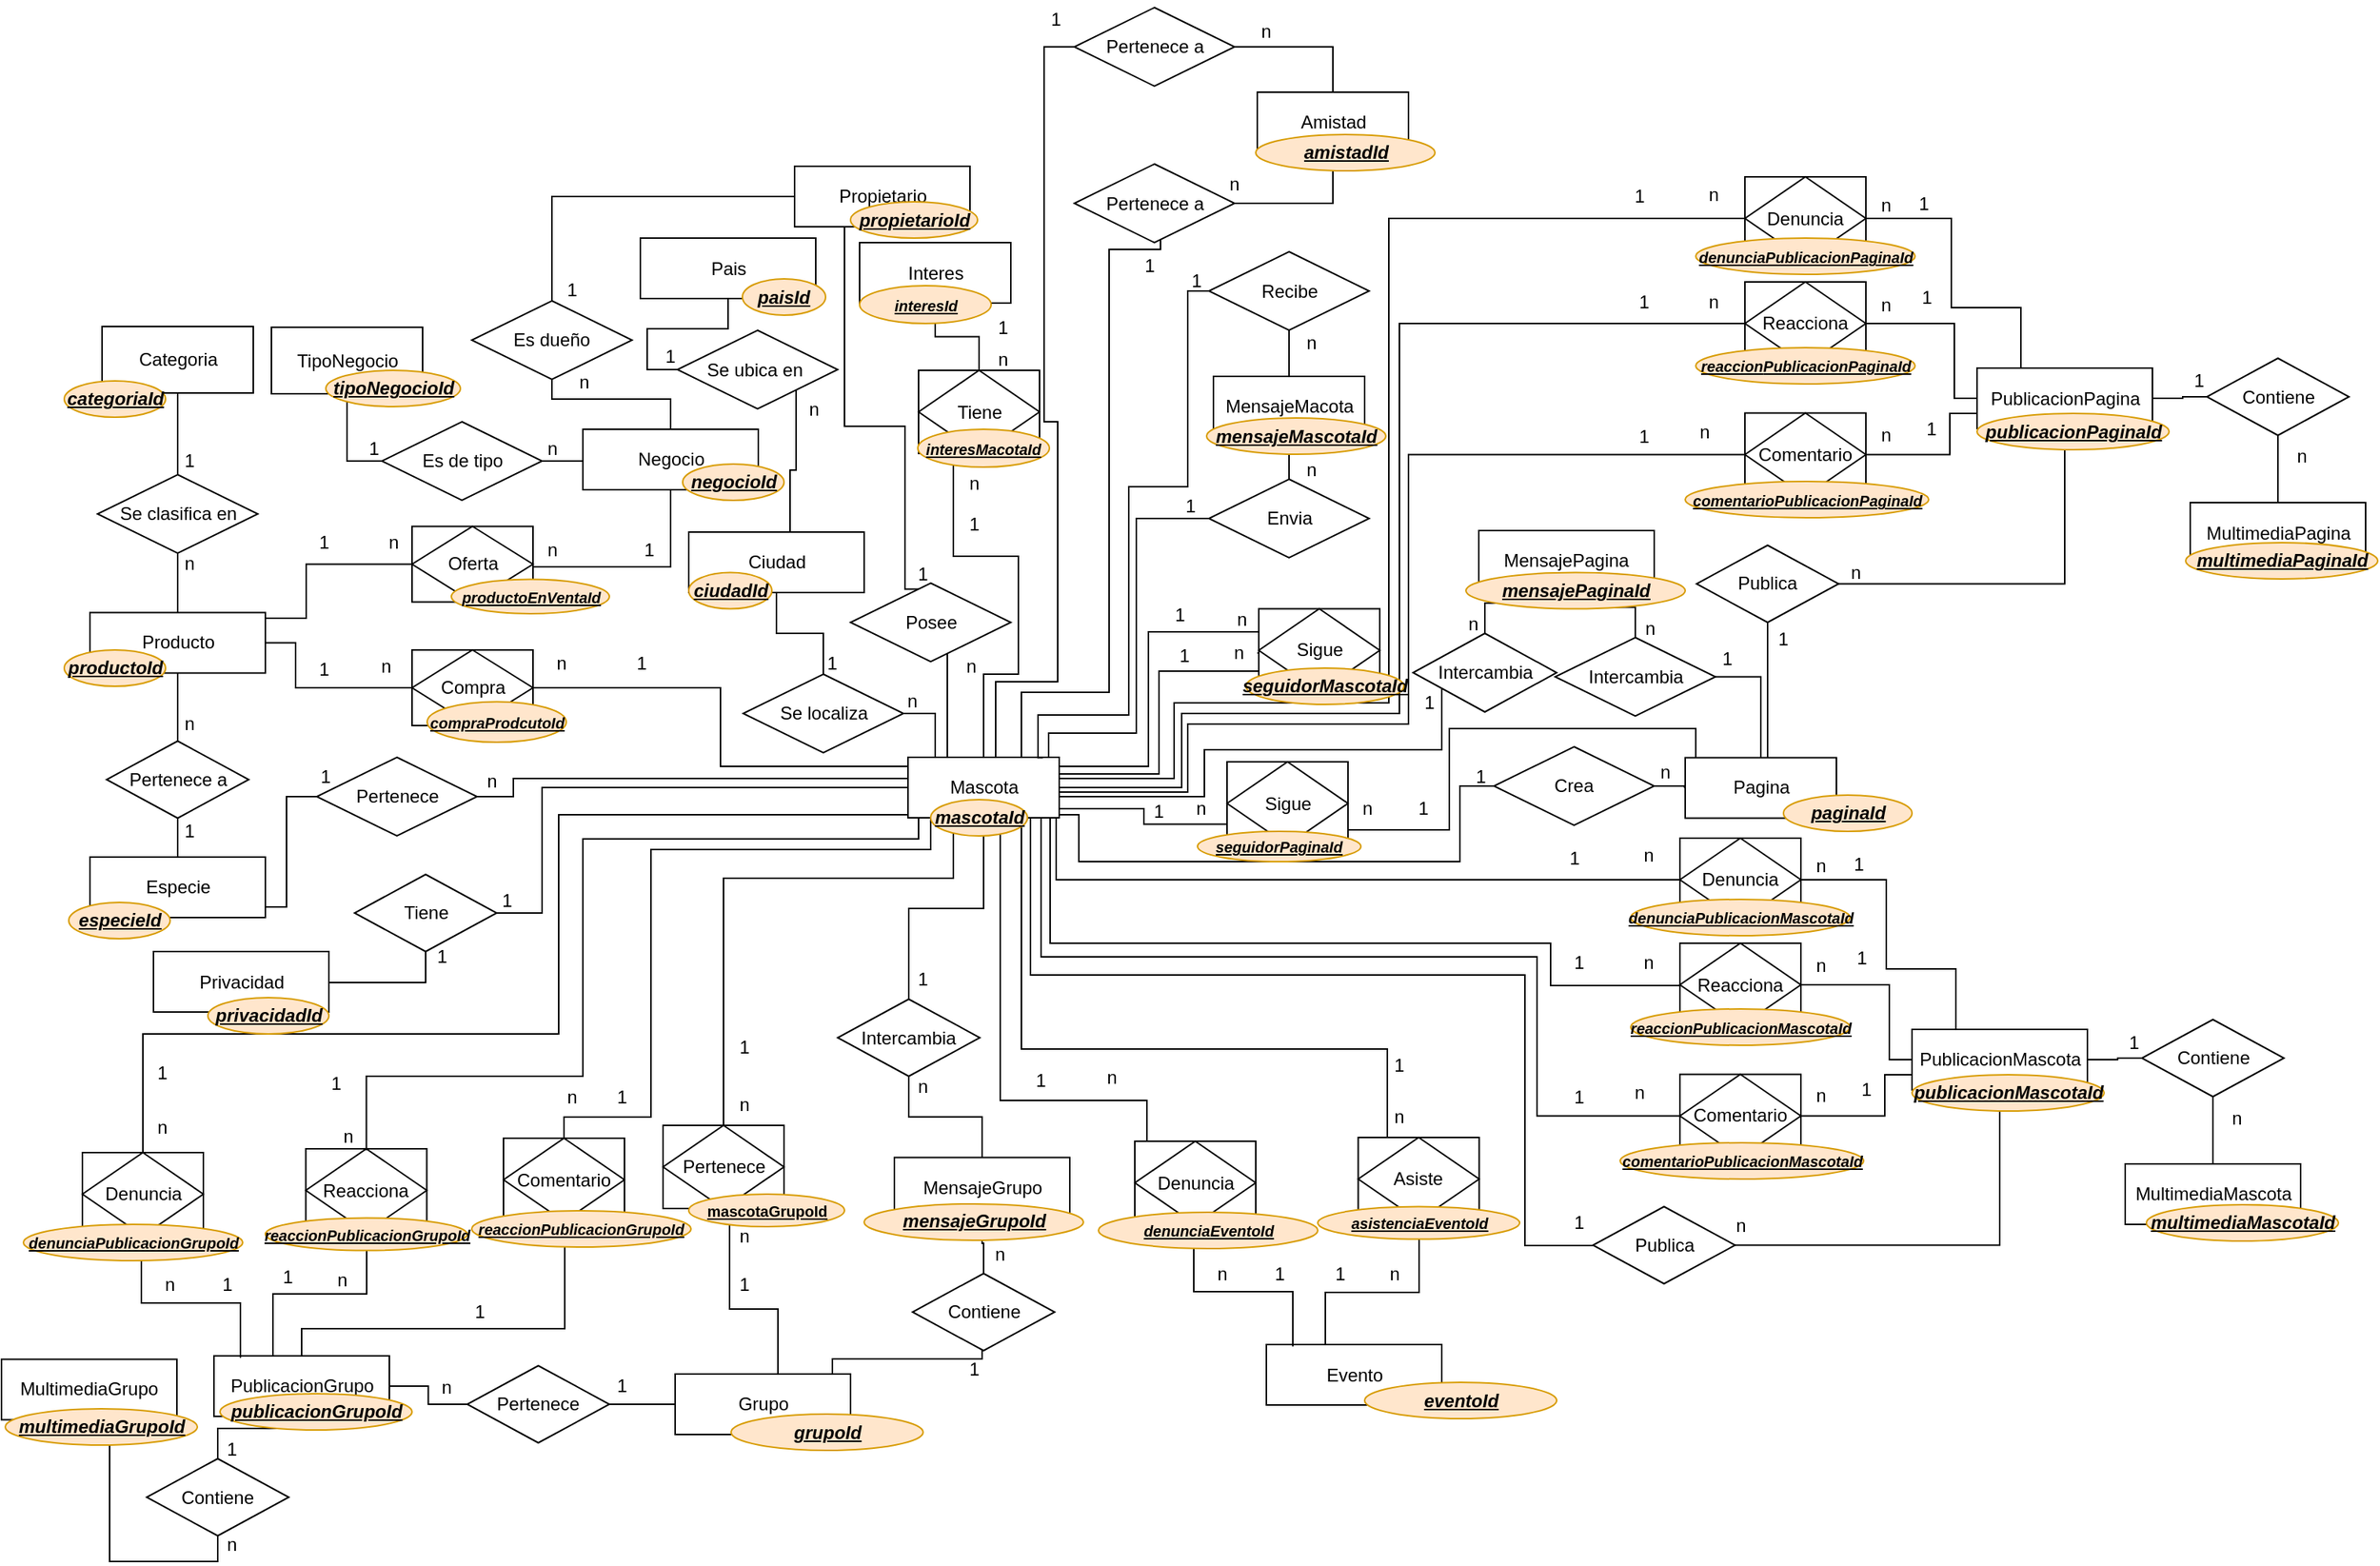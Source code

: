 <mxfile version="22.1.11" type="google">
  <diagram id="OTN4dwms1DjFfdeTOGzQ" name="Entidad_Relacion">
    <mxGraphModel grid="0" page="1" gridSize="10" guides="1" tooltips="1" connect="1" arrows="1" fold="1" pageScale="1" pageWidth="3000" pageHeight="2500" math="0" shadow="0">
      <root>
        <mxCell id="0" />
        <mxCell id="1" parent="0" />
        <mxCell id="JzuQI5ceS0t7QEchVxhn-73" style="edgeStyle=orthogonalEdgeStyle;rounded=0;orthogonalLoop=1;jettySize=auto;html=1;entryX=0.5;entryY=0;entryDx=0;entryDy=0;endArrow=none;endFill=0;" edge="1" parent="1" source="jgS1Tv3nC2SuW6WR_Pd8-288" target="JzuQI5ceS0t7QEchVxhn-72">
          <mxGeometry relative="1" as="geometry">
            <Array as="points">
              <mxPoint x="-4645.5" y="-1358" />
              <mxPoint x="-4797.5" y="-1358" />
            </Array>
          </mxGeometry>
        </mxCell>
        <mxCell id="JzuQI5ceS0t7QEchVxhn-278" style="edgeStyle=orthogonalEdgeStyle;rounded=0;orthogonalLoop=1;jettySize=auto;html=1;endArrow=none;endFill=0;" edge="1" parent="1" source="jgS1Tv3nC2SuW6WR_Pd8-288" target="JzuQI5ceS0t7QEchVxhn-277">
          <mxGeometry relative="1" as="geometry">
            <Array as="points">
              <mxPoint x="-4594.5" y="-1294" />
              <mxPoint x="-4267.5" y="-1294" />
              <mxPoint x="-4267.5" y="-1115" />
            </Array>
          </mxGeometry>
        </mxCell>
        <mxCell id="NXLZ_SZugGsvlr5fQkXZ-6" style="edgeStyle=orthogonalEdgeStyle;rounded=0;orthogonalLoop=1;jettySize=auto;html=1;entryX=0;entryY=0.5;entryDx=0;entryDy=0;endArrow=none;endFill=0;" edge="1" parent="1" source="jgS1Tv3nC2SuW6WR_Pd8-288" target="JzuQI5ceS0t7QEchVxhn-273">
          <mxGeometry relative="1" as="geometry">
            <Array as="points">
              <mxPoint x="-4587.5" y="-1306" />
              <mxPoint x="-4259.5" y="-1306" />
              <mxPoint x="-4259.5" y="-1201" />
            </Array>
          </mxGeometry>
        </mxCell>
        <mxCell id="NXLZ_SZugGsvlr5fQkXZ-7" style="edgeStyle=orthogonalEdgeStyle;rounded=0;orthogonalLoop=1;jettySize=auto;html=1;entryX=0;entryY=0.5;entryDx=0;entryDy=0;endArrow=none;endFill=0;" edge="1" parent="1" source="jgS1Tv3nC2SuW6WR_Pd8-288" target="JzuQI5ceS0t7QEchVxhn-275">
          <mxGeometry relative="1" as="geometry">
            <Array as="points">
              <mxPoint x="-4581.5" y="-1315" />
              <mxPoint x="-4250.5" y="-1315" />
              <mxPoint x="-4250.5" y="-1287" />
              <mxPoint x="-4164.5" y="-1287" />
            </Array>
          </mxGeometry>
        </mxCell>
        <mxCell id="NXLZ_SZugGsvlr5fQkXZ-8" style="edgeStyle=orthogonalEdgeStyle;rounded=0;orthogonalLoop=1;jettySize=auto;html=1;endArrow=none;endFill=0;" edge="1" parent="1" source="jgS1Tv3nC2SuW6WR_Pd8-288" target="JzuQI5ceS0t7QEchVxhn-276">
          <mxGeometry relative="1" as="geometry">
            <Array as="points">
              <mxPoint x="-4577.5" y="-1357" />
            </Array>
          </mxGeometry>
        </mxCell>
        <mxCell id="NXLZ_SZugGsvlr5fQkXZ-73" style="edgeStyle=orthogonalEdgeStyle;rounded=0;orthogonalLoop=1;jettySize=auto;html=1;entryX=0;entryY=0.5;entryDx=0;entryDy=0;endArrow=none;endFill=0;" edge="1" parent="1" source="jgS1Tv3nC2SuW6WR_Pd8-288" target="NXLZ_SZugGsvlr5fQkXZ-71">
          <mxGeometry relative="1" as="geometry">
            <Array as="points">
              <mxPoint x="-4562.5" y="-1400" />
              <mxPoint x="-4562.5" y="-1369" />
              <mxPoint x="-4310.5" y="-1369" />
              <mxPoint x="-4310.5" y="-1419" />
              <mxPoint x="-4293.5" y="-1419" />
            </Array>
          </mxGeometry>
        </mxCell>
        <mxCell id="NXLZ_SZugGsvlr5fQkXZ-80" style="edgeStyle=orthogonalEdgeStyle;rounded=0;orthogonalLoop=1;jettySize=auto;html=1;entryX=0;entryY=0.5;entryDx=0;entryDy=0;endArrow=none;endFill=0;" edge="1" parent="1" source="jgS1Tv3nC2SuW6WR_Pd8-288" target="NXLZ_SZugGsvlr5fQkXZ-41">
          <mxGeometry relative="1" as="geometry">
            <Array as="points">
              <mxPoint x="-4490.5" y="-1415" />
              <mxPoint x="-4490.5" y="-1460" />
              <mxPoint x="-4344.5" y="-1460" />
              <mxPoint x="-4344.5" y="-1638" />
            </Array>
          </mxGeometry>
        </mxCell>
        <mxCell id="NXLZ_SZugGsvlr5fQkXZ-83" style="edgeStyle=orthogonalEdgeStyle;rounded=0;orthogonalLoop=1;jettySize=auto;html=1;entryX=0;entryY=0.75;entryDx=0;entryDy=0;endArrow=none;endFill=0;" edge="1" parent="1" source="jgS1Tv3nC2SuW6WR_Pd8-288" target="NXLZ_SZugGsvlr5fQkXZ-82">
          <mxGeometry relative="1" as="geometry">
            <Array as="points">
              <mxPoint x="-4519.5" y="-1404" />
              <mxPoint x="-4519.5" y="-1394" />
            </Array>
          </mxGeometry>
        </mxCell>
        <mxCell id="NXLZ_SZugGsvlr5fQkXZ-105" style="edgeStyle=orthogonalEdgeStyle;rounded=0;orthogonalLoop=1;jettySize=auto;html=1;entryX=0;entryY=0.5;entryDx=0;entryDy=0;endArrow=none;endFill=0;" edge="1" parent="1" source="jgS1Tv3nC2SuW6WR_Pd8-288" target="NXLZ_SZugGsvlr5fQkXZ-43">
          <mxGeometry relative="1" as="geometry">
            <Array as="points">
              <mxPoint x="-4494.5" y="-1418" />
              <mxPoint x="-4494.5" y="-1467" />
              <mxPoint x="-4350.5" y="-1467" />
              <mxPoint x="-4350.5" y="-1725" />
            </Array>
          </mxGeometry>
        </mxCell>
        <mxCell id="NXLZ_SZugGsvlr5fQkXZ-108" style="edgeStyle=orthogonalEdgeStyle;rounded=0;orthogonalLoop=1;jettySize=auto;html=1;entryX=1;entryY=0.5;entryDx=0;entryDy=0;endArrow=none;endFill=0;" edge="1" parent="1" source="jgS1Tv3nC2SuW6WR_Pd8-288" target="NXLZ_SZugGsvlr5fQkXZ-107">
          <mxGeometry relative="1" as="geometry">
            <Array as="points">
              <mxPoint x="-4917.5" y="-1418" />
              <mxPoint x="-4917.5" y="-1335" />
            </Array>
          </mxGeometry>
        </mxCell>
        <mxCell id="NXLZ_SZugGsvlr5fQkXZ-130" style="edgeStyle=orthogonalEdgeStyle;rounded=0;orthogonalLoop=1;jettySize=auto;html=1;entryX=0;entryY=0.75;entryDx=0;entryDy=0;endArrow=none;endFill=0;" edge="1" parent="1" source="NXLZ_SZugGsvlr5fQkXZ-132" target="NXLZ_SZugGsvlr5fQkXZ-129">
          <mxGeometry relative="1" as="geometry">
            <Array as="points" />
          </mxGeometry>
        </mxCell>
        <mxCell id="NXLZ_SZugGsvlr5fQkXZ-141" style="edgeStyle=orthogonalEdgeStyle;rounded=0;orthogonalLoop=1;jettySize=auto;html=1;entryX=0;entryY=0.5;entryDx=0;entryDy=0;endArrow=none;endFill=0;" edge="1" parent="1" source="jgS1Tv3nC2SuW6WR_Pd8-288" target="NXLZ_SZugGsvlr5fQkXZ-121">
          <mxGeometry relative="1" as="geometry">
            <Array as="points">
              <mxPoint x="-4582.5" y="-1454" />
              <mxPoint x="-4524.5" y="-1454" />
              <mxPoint x="-4524.5" y="-1596" />
            </Array>
          </mxGeometry>
        </mxCell>
        <mxCell id="NXLZ_SZugGsvlr5fQkXZ-160" style="edgeStyle=orthogonalEdgeStyle;rounded=0;orthogonalLoop=1;jettySize=auto;html=1;endArrow=none;endFill=0;" edge="1" parent="1" source="jgS1Tv3nC2SuW6WR_Pd8-288" target="NXLZ_SZugGsvlr5fQkXZ-140">
          <mxGeometry relative="1" as="geometry">
            <Array as="points">
              <mxPoint x="-4625.5" y="-1493" />
              <mxPoint x="-4602.5" y="-1493" />
              <mxPoint x="-4602.5" y="-1571" />
              <mxPoint x="-4645.5" y="-1571" />
            </Array>
          </mxGeometry>
        </mxCell>
        <mxCell id="NXLZ_SZugGsvlr5fQkXZ-167" style="edgeStyle=orthogonalEdgeStyle;rounded=0;orthogonalLoop=1;jettySize=auto;html=1;entryX=0;entryY=0.5;entryDx=0;entryDy=0;endArrow=none;endFill=0;" edge="1" parent="1" source="jgS1Tv3nC2SuW6WR_Pd8-288" target="NXLZ_SZugGsvlr5fQkXZ-139">
          <mxGeometry relative="1" as="geometry">
            <Array as="points">
              <mxPoint x="-4617.5" y="-1488" />
              <mxPoint x="-4576.5" y="-1488" />
              <mxPoint x="-4576.5" y="-1660" />
              <mxPoint x="-4585.5" y="-1660" />
              <mxPoint x="-4585.5" y="-1908" />
            </Array>
          </mxGeometry>
        </mxCell>
        <mxCell id="jgS1Tv3nC2SuW6WR_Pd8-288" value="Mascota" style="whiteSpace=wrap;html=1;align=center;" vertex="1" parent="1">
          <mxGeometry x="-4675.5" y="-1438" width="100" height="40" as="geometry" />
        </mxCell>
        <mxCell id="jgS1Tv3nC2SuW6WR_Pd8-294" style="edgeStyle=orthogonalEdgeStyle;rounded=0;orthogonalLoop=1;jettySize=auto;html=1;endArrow=none;endFill=0;" edge="1" parent="1" source="jgS1Tv3nC2SuW6WR_Pd8-291" target="jgS1Tv3nC2SuW6WR_Pd8-292">
          <mxGeometry relative="1" as="geometry" />
        </mxCell>
        <mxCell id="jgS1Tv3nC2SuW6WR_Pd8-291" value="Categoria" style="whiteSpace=wrap;html=1;align=center;" vertex="1" parent="1">
          <mxGeometry x="-5208.5" y="-1723" width="100" height="44" as="geometry" />
        </mxCell>
        <mxCell id="jgS1Tv3nC2SuW6WR_Pd8-295" style="edgeStyle=orthogonalEdgeStyle;rounded=0;orthogonalLoop=1;jettySize=auto;html=1;endArrow=none;endFill=0;" edge="1" parent="1" source="jgS1Tv3nC2SuW6WR_Pd8-292" target="jgS1Tv3nC2SuW6WR_Pd8-293">
          <mxGeometry relative="1" as="geometry" />
        </mxCell>
        <mxCell id="jgS1Tv3nC2SuW6WR_Pd8-292" value="Se clasifica en" style="shape=rhombus;perimeter=rhombusPerimeter;whiteSpace=wrap;html=1;align=center;" vertex="1" parent="1">
          <mxGeometry x="-5211.5" y="-1625" width="106" height="52" as="geometry" />
        </mxCell>
        <mxCell id="jgS1Tv3nC2SuW6WR_Pd8-303" style="edgeStyle=orthogonalEdgeStyle;rounded=0;orthogonalLoop=1;jettySize=auto;html=1;entryX=0.5;entryY=0;entryDx=0;entryDy=0;endArrow=none;endFill=0;" edge="1" parent="1" source="jgS1Tv3nC2SuW6WR_Pd8-293" target="jgS1Tv3nC2SuW6WR_Pd8-302">
          <mxGeometry relative="1" as="geometry" />
        </mxCell>
        <mxCell id="JzuQI5ceS0t7QEchVxhn-5" style="edgeStyle=orthogonalEdgeStyle;rounded=0;orthogonalLoop=1;jettySize=auto;html=1;entryX=0;entryY=0.5;entryDx=0;entryDy=0;endArrow=none;endFill=0;" edge="1" parent="1" source="jgS1Tv3nC2SuW6WR_Pd8-293" target="JzuQI5ceS0t7QEchVxhn-4">
          <mxGeometry relative="1" as="geometry">
            <Array as="points">
              <mxPoint x="-5073.5" y="-1530" />
              <mxPoint x="-5073.5" y="-1566" />
            </Array>
          </mxGeometry>
        </mxCell>
        <mxCell id="JzuQI5ceS0t7QEchVxhn-24" style="edgeStyle=orthogonalEdgeStyle;rounded=0;orthogonalLoop=1;jettySize=auto;html=1;entryX=0;entryY=0.5;entryDx=0;entryDy=0;endArrow=none;endFill=0;" edge="1" parent="1" source="jgS1Tv3nC2SuW6WR_Pd8-293" target="JzuQI5ceS0t7QEchVxhn-23">
          <mxGeometry relative="1" as="geometry">
            <Array as="points">
              <mxPoint x="-5080.5" y="-1514" />
              <mxPoint x="-5080.5" y="-1484" />
            </Array>
          </mxGeometry>
        </mxCell>
        <mxCell id="jgS1Tv3nC2SuW6WR_Pd8-293" value="Producto" style="whiteSpace=wrap;html=1;align=center;" vertex="1" parent="1">
          <mxGeometry x="-5216.5" y="-1533.75" width="116" height="40" as="geometry" />
        </mxCell>
        <mxCell id="jgS1Tv3nC2SuW6WR_Pd8-296" value="n" style="text;html=1;align=center;verticalAlign=middle;resizable=0;points=[];autosize=1;strokeColor=none;fillColor=none;" vertex="1" parent="1">
          <mxGeometry x="-5163.5" y="-1578.75" width="25" height="26" as="geometry" />
        </mxCell>
        <mxCell id="jgS1Tv3nC2SuW6WR_Pd8-297" value="1" style="text;html=1;align=center;verticalAlign=middle;resizable=0;points=[];autosize=1;strokeColor=none;fillColor=none;" vertex="1" parent="1">
          <mxGeometry x="-5163.5" y="-1647" width="25" height="26" as="geometry" />
        </mxCell>
        <mxCell id="jgS1Tv3nC2SuW6WR_Pd8-298" value="&lt;b&gt;&lt;i&gt;categoriaId&lt;/i&gt;&lt;/b&gt;" style="ellipse;whiteSpace=wrap;html=1;align=center;fontStyle=4;fillColor=#ffe6cc;strokeColor=#d79b00;" vertex="1" parent="1">
          <mxGeometry x="-5233.5" y="-1687" width="67" height="24" as="geometry" />
        </mxCell>
        <mxCell id="jgS1Tv3nC2SuW6WR_Pd8-299" value="&lt;b&gt;&lt;i&gt;productoId&lt;/i&gt;&lt;/b&gt;" style="ellipse;whiteSpace=wrap;html=1;align=center;fontStyle=4;fillColor=#ffe6cc;strokeColor=#d79b00;" vertex="1" parent="1">
          <mxGeometry x="-5233.5" y="-1509" width="67" height="24" as="geometry" />
        </mxCell>
        <mxCell id="jgS1Tv3nC2SuW6WR_Pd8-304" style="edgeStyle=orthogonalEdgeStyle;rounded=0;orthogonalLoop=1;jettySize=auto;html=1;endArrow=none;endFill=0;" edge="1" parent="1" source="jgS1Tv3nC2SuW6WR_Pd8-300" target="jgS1Tv3nC2SuW6WR_Pd8-302">
          <mxGeometry relative="1" as="geometry" />
        </mxCell>
        <mxCell id="jgS1Tv3nC2SuW6WR_Pd8-300" value="Especie" style="whiteSpace=wrap;html=1;align=center;" vertex="1" parent="1">
          <mxGeometry x="-5216.5" y="-1372" width="116" height="40" as="geometry" />
        </mxCell>
        <mxCell id="jgS1Tv3nC2SuW6WR_Pd8-307" value="" style="edgeStyle=orthogonalEdgeStyle;rounded=0;orthogonalLoop=1;jettySize=auto;html=1;endArrow=none;endFill=0;" edge="1" parent="1" source="jgS1Tv3nC2SuW6WR_Pd8-302" target="jgS1Tv3nC2SuW6WR_Pd8-300">
          <mxGeometry relative="1" as="geometry" />
        </mxCell>
        <mxCell id="jgS1Tv3nC2SuW6WR_Pd8-302" value="Pertenece a" style="shape=rhombus;perimeter=rhombusPerimeter;whiteSpace=wrap;html=1;align=center;" vertex="1" parent="1">
          <mxGeometry x="-5205.5" y="-1448.75" width="94" height="51" as="geometry" />
        </mxCell>
        <mxCell id="jgS1Tv3nC2SuW6WR_Pd8-305" value="n" style="text;html=1;align=center;verticalAlign=middle;resizable=0;points=[];autosize=1;strokeColor=none;fillColor=none;" vertex="1" parent="1">
          <mxGeometry x="-5163.5" y="-1473" width="25" height="26" as="geometry" />
        </mxCell>
        <mxCell id="jgS1Tv3nC2SuW6WR_Pd8-306" value="1" style="text;html=1;align=center;verticalAlign=middle;resizable=0;points=[];autosize=1;strokeColor=none;fillColor=none;" vertex="1" parent="1">
          <mxGeometry x="-5163.5" y="-1401.75" width="25" height="26" as="geometry" />
        </mxCell>
        <mxCell id="jgS1Tv3nC2SuW6WR_Pd8-308" value="&lt;b&gt;&lt;i&gt;especieId&lt;/i&gt;&lt;/b&gt;" style="ellipse;whiteSpace=wrap;html=1;align=center;fontStyle=4;fillColor=#ffe6cc;strokeColor=#d79b00;" vertex="1" parent="1">
          <mxGeometry x="-5230.5" y="-1342" width="67" height="24" as="geometry" />
        </mxCell>
        <mxCell id="jgS1Tv3nC2SuW6WR_Pd8-312" style="edgeStyle=orthogonalEdgeStyle;rounded=0;orthogonalLoop=1;jettySize=auto;html=1;entryX=0;entryY=0.5;entryDx=0;entryDy=0;endArrow=none;endFill=0;" edge="1" parent="1" source="jgS1Tv3nC2SuW6WR_Pd8-309" target="jgS1Tv3nC2SuW6WR_Pd8-311">
          <mxGeometry relative="1" as="geometry">
            <Array as="points">
              <mxPoint x="-5046.5" y="-1634" />
            </Array>
          </mxGeometry>
        </mxCell>
        <mxCell id="jgS1Tv3nC2SuW6WR_Pd8-309" value="TipoNegocio" style="whiteSpace=wrap;html=1;align=center;" vertex="1" parent="1">
          <mxGeometry x="-5096.5" y="-1722.5" width="100" height="44" as="geometry" />
        </mxCell>
        <mxCell id="JzuQI5ceS0t7QEchVxhn-6" style="edgeStyle=orthogonalEdgeStyle;rounded=0;orthogonalLoop=1;jettySize=auto;html=1;entryX=1;entryY=0.5;entryDx=0;entryDy=0;endArrow=none;endFill=0;" edge="1" parent="1" source="jgS1Tv3nC2SuW6WR_Pd8-310" target="JzuQI5ceS0t7QEchVxhn-4">
          <mxGeometry relative="1" as="geometry">
            <Array as="points">
              <mxPoint x="-4832.5" y="-1564" />
              <mxPoint x="-4923.5" y="-1564" />
            </Array>
          </mxGeometry>
        </mxCell>
        <mxCell id="jgS1Tv3nC2SuW6WR_Pd8-310" value="Negocio" style="whiteSpace=wrap;html=1;align=center;" vertex="1" parent="1">
          <mxGeometry x="-4890.5" y="-1655" width="116" height="40" as="geometry" />
        </mxCell>
        <mxCell id="jgS1Tv3nC2SuW6WR_Pd8-313" style="edgeStyle=orthogonalEdgeStyle;rounded=0;orthogonalLoop=1;jettySize=auto;html=1;endArrow=none;endFill=0;" edge="1" parent="1" source="jgS1Tv3nC2SuW6WR_Pd8-311" target="jgS1Tv3nC2SuW6WR_Pd8-310">
          <mxGeometry relative="1" as="geometry">
            <Array as="points">
              <mxPoint x="-4869.5" y="-1634" />
              <mxPoint x="-4869.5" y="-1636" />
            </Array>
          </mxGeometry>
        </mxCell>
        <mxCell id="jgS1Tv3nC2SuW6WR_Pd8-311" value="Es de tipo" style="shape=rhombus;perimeter=rhombusPerimeter;whiteSpace=wrap;html=1;align=center;" vertex="1" parent="1">
          <mxGeometry x="-5023.5" y="-1660" width="106" height="52" as="geometry" />
        </mxCell>
        <mxCell id="jgS1Tv3nC2SuW6WR_Pd8-314" value="1" style="text;html=1;align=center;verticalAlign=middle;resizable=0;points=[];autosize=1;strokeColor=none;fillColor=none;" vertex="1" parent="1">
          <mxGeometry x="-5041.5" y="-1655" width="25" height="26" as="geometry" />
        </mxCell>
        <mxCell id="jgS1Tv3nC2SuW6WR_Pd8-315" value="n" style="text;html=1;align=center;verticalAlign=middle;resizable=0;points=[];autosize=1;strokeColor=none;fillColor=none;" vertex="1" parent="1">
          <mxGeometry x="-4923.5" y="-1655" width="25" height="26" as="geometry" />
        </mxCell>
        <mxCell id="JzuQI5ceS0t7QEchVxhn-4" value="Oferta" style="shape=associativeEntity;whiteSpace=wrap;html=1;align=center;" vertex="1" parent="1">
          <mxGeometry x="-5003.5" y="-1590.75" width="80" height="50" as="geometry" />
        </mxCell>
        <mxCell id="JzuQI5ceS0t7QEchVxhn-7" value="1" style="text;html=1;align=center;verticalAlign=middle;resizable=0;points=[];autosize=1;strokeColor=none;fillColor=none;" vertex="1" parent="1">
          <mxGeometry x="-5074.5" y="-1593.25" width="25" height="26" as="geometry" />
        </mxCell>
        <mxCell id="JzuQI5ceS0t7QEchVxhn-8" value="n" style="text;html=1;align=center;verticalAlign=middle;resizable=0;points=[];autosize=1;strokeColor=none;fillColor=none;" vertex="1" parent="1">
          <mxGeometry x="-5028.5" y="-1593.25" width="25" height="26" as="geometry" />
        </mxCell>
        <mxCell id="JzuQI5ceS0t7QEchVxhn-9" value="n" style="text;html=1;align=center;verticalAlign=middle;resizable=0;points=[];autosize=1;strokeColor=none;fillColor=none;" vertex="1" parent="1">
          <mxGeometry x="-4923.5" y="-1588" width="25" height="26" as="geometry" />
        </mxCell>
        <mxCell id="JzuQI5ceS0t7QEchVxhn-10" value="1" style="text;html=1;align=center;verticalAlign=middle;resizable=0;points=[];autosize=1;strokeColor=none;fillColor=none;" vertex="1" parent="1">
          <mxGeometry x="-4859.5" y="-1588" width="25" height="26" as="geometry" />
        </mxCell>
        <mxCell id="NXLZ_SZugGsvlr5fQkXZ-123" style="edgeStyle=orthogonalEdgeStyle;rounded=0;orthogonalLoop=1;jettySize=auto;html=1;entryX=0;entryY=0.5;entryDx=0;entryDy=0;endArrow=none;endFill=0;" edge="1" parent="1" source="JzuQI5ceS0t7QEchVxhn-11" target="JzuQI5ceS0t7QEchVxhn-13">
          <mxGeometry relative="1" as="geometry" />
        </mxCell>
        <mxCell id="JzuQI5ceS0t7QEchVxhn-11" value="Pais" style="whiteSpace=wrap;html=1;align=center;" vertex="1" parent="1">
          <mxGeometry x="-4852.5" y="-1781.5" width="116" height="40" as="geometry" />
        </mxCell>
        <mxCell id="JzuQI5ceS0t7QEchVxhn-12" value="Ciudad" style="whiteSpace=wrap;html=1;align=center;" vertex="1" parent="1">
          <mxGeometry x="-4820.5" y="-1587" width="116" height="40" as="geometry" />
        </mxCell>
        <mxCell id="NXLZ_SZugGsvlr5fQkXZ-124" style="edgeStyle=orthogonalEdgeStyle;rounded=0;orthogonalLoop=1;jettySize=auto;html=1;endArrow=none;endFill=0;" edge="1" parent="1" source="JzuQI5ceS0t7QEchVxhn-13" target="JzuQI5ceS0t7QEchVxhn-12">
          <mxGeometry relative="1" as="geometry">
            <Array as="points">
              <mxPoint x="-4749.5" y="-1628" />
              <mxPoint x="-4753.5" y="-1628" />
            </Array>
          </mxGeometry>
        </mxCell>
        <mxCell id="JzuQI5ceS0t7QEchVxhn-13" value="Se ubica en&amp;nbsp;" style="shape=rhombus;perimeter=rhombusPerimeter;whiteSpace=wrap;html=1;align=center;" vertex="1" parent="1">
          <mxGeometry x="-4828" y="-1720.5" width="106" height="52" as="geometry" />
        </mxCell>
        <mxCell id="JzuQI5ceS0t7QEchVxhn-16" value="1" style="text;html=1;align=center;verticalAlign=middle;resizable=0;points=[];autosize=1;strokeColor=none;fillColor=none;" vertex="1" parent="1">
          <mxGeometry x="-4845.5" y="-1716" width="25" height="26" as="geometry" />
        </mxCell>
        <mxCell id="JzuQI5ceS0t7QEchVxhn-17" value="n" style="text;html=1;align=center;verticalAlign=middle;resizable=0;points=[];autosize=1;strokeColor=none;fillColor=none;" vertex="1" parent="1">
          <mxGeometry x="-4750.5" y="-1681" width="25" height="26" as="geometry" />
        </mxCell>
        <mxCell id="JzuQI5ceS0t7QEchVxhn-19" style="edgeStyle=orthogonalEdgeStyle;rounded=0;orthogonalLoop=1;jettySize=auto;html=1;endArrow=none;endFill=0;" edge="1" parent="1" source="JzuQI5ceS0t7QEchVxhn-18" target="JzuQI5ceS0t7QEchVxhn-12">
          <mxGeometry relative="1" as="geometry" />
        </mxCell>
        <mxCell id="JzuQI5ceS0t7QEchVxhn-20" style="edgeStyle=orthogonalEdgeStyle;rounded=0;orthogonalLoop=1;jettySize=auto;html=1;endArrow=none;endFill=0;" edge="1" parent="1" source="JzuQI5ceS0t7QEchVxhn-18" target="jgS1Tv3nC2SuW6WR_Pd8-288">
          <mxGeometry relative="1" as="geometry">
            <Array as="points">
              <mxPoint x="-4657.5" y="-1467" />
            </Array>
          </mxGeometry>
        </mxCell>
        <mxCell id="JzuQI5ceS0t7QEchVxhn-18" value="Se localiza" style="shape=rhombus;perimeter=rhombusPerimeter;whiteSpace=wrap;html=1;align=center;" vertex="1" parent="1">
          <mxGeometry x="-4784.5" y="-1493" width="106" height="52" as="geometry" />
        </mxCell>
        <mxCell id="JzuQI5ceS0t7QEchVxhn-21" value="1" style="text;html=1;align=center;verticalAlign=middle;resizable=0;points=[];autosize=1;strokeColor=none;fillColor=none;" vertex="1" parent="1">
          <mxGeometry x="-4738.5" y="-1513.5" width="25" height="26" as="geometry" />
        </mxCell>
        <mxCell id="JzuQI5ceS0t7QEchVxhn-22" value="n" style="text;html=1;align=center;verticalAlign=middle;resizable=0;points=[];autosize=1;strokeColor=none;fillColor=none;" vertex="1" parent="1">
          <mxGeometry x="-4685.5" y="-1488.5" width="25" height="26" as="geometry" />
        </mxCell>
        <mxCell id="JzuQI5ceS0t7QEchVxhn-25" style="edgeStyle=orthogonalEdgeStyle;rounded=0;orthogonalLoop=1;jettySize=auto;html=1;entryX=0;entryY=0.5;entryDx=0;entryDy=0;endArrow=none;endFill=0;" edge="1" parent="1" source="JzuQI5ceS0t7QEchVxhn-23" target="jgS1Tv3nC2SuW6WR_Pd8-288">
          <mxGeometry relative="1" as="geometry">
            <Array as="points">
              <mxPoint x="-4799.5" y="-1484" />
              <mxPoint x="-4799.5" y="-1432" />
              <mxPoint x="-4675.5" y="-1432" />
            </Array>
          </mxGeometry>
        </mxCell>
        <mxCell id="JzuQI5ceS0t7QEchVxhn-23" value="Compra" style="shape=associativeEntity;whiteSpace=wrap;html=1;align=center;" vertex="1" parent="1">
          <mxGeometry x="-5003.5" y="-1509" width="80" height="50" as="geometry" />
        </mxCell>
        <mxCell id="JzuQI5ceS0t7QEchVxhn-26" value="1" style="text;html=1;align=center;verticalAlign=middle;resizable=0;points=[];autosize=1;strokeColor=none;fillColor=none;" vertex="1" parent="1">
          <mxGeometry x="-4864.5" y="-1513.5" width="25" height="26" as="geometry" />
        </mxCell>
        <mxCell id="JzuQI5ceS0t7QEchVxhn-27" value="n" style="text;html=1;align=center;verticalAlign=middle;resizable=0;points=[];autosize=1;strokeColor=none;fillColor=none;" vertex="1" parent="1">
          <mxGeometry x="-4917.5" y="-1513.5" width="25" height="26" as="geometry" />
        </mxCell>
        <mxCell id="JzuQI5ceS0t7QEchVxhn-28" value="n" style="text;html=1;align=center;verticalAlign=middle;resizable=0;points=[];autosize=1;strokeColor=none;fillColor=none;" vertex="1" parent="1">
          <mxGeometry x="-5033.5" y="-1511" width="25" height="26" as="geometry" />
        </mxCell>
        <mxCell id="JzuQI5ceS0t7QEchVxhn-29" value="1" style="text;html=1;align=center;verticalAlign=middle;resizable=0;points=[];autosize=1;strokeColor=none;fillColor=none;" vertex="1" parent="1">
          <mxGeometry x="-5074.5" y="-1509" width="25" height="26" as="geometry" />
        </mxCell>
        <mxCell id="JzuQI5ceS0t7QEchVxhn-30" value="&lt;b&gt;&lt;i&gt;negocioId&lt;/i&gt;&lt;/b&gt;" style="ellipse;whiteSpace=wrap;html=1;align=center;fontStyle=4;fillColor=#ffe6cc;strokeColor=#d79b00;" vertex="1" parent="1">
          <mxGeometry x="-4824.5" y="-1632" width="67" height="24" as="geometry" />
        </mxCell>
        <mxCell id="JzuQI5ceS0t7QEchVxhn-31" value="&lt;b&gt;&lt;i&gt;tipoNegocioId&lt;/i&gt;&lt;/b&gt;" style="ellipse;whiteSpace=wrap;html=1;align=center;fontStyle=4;fillColor=#ffe6cc;strokeColor=#d79b00;" vertex="1" parent="1">
          <mxGeometry x="-5060.5" y="-1694" width="89" height="24" as="geometry" />
        </mxCell>
        <mxCell id="JzuQI5ceS0t7QEchVxhn-32" value="&lt;b&gt;&lt;i&gt;&lt;font style=&quot;font-size: 10px;&quot;&gt;productoEnVentaId&lt;/font&gt;&lt;/i&gt;&lt;/b&gt;" style="ellipse;whiteSpace=wrap;html=1;align=center;fontStyle=4;fillColor=#ffe6cc;strokeColor=#d79b00;" vertex="1" parent="1">
          <mxGeometry x="-4977.5" y="-1555.75" width="104.5" height="22.75" as="geometry" />
        </mxCell>
        <mxCell id="JzuQI5ceS0t7QEchVxhn-33" value="&lt;b&gt;&lt;i&gt;&lt;font style=&quot;font-size: 10px;&quot;&gt;compraProdcutoId&lt;/font&gt;&lt;/i&gt;&lt;/b&gt;" style="ellipse;whiteSpace=wrap;html=1;align=center;fontStyle=4;fillColor=#ffe6cc;strokeColor=#d79b00;" vertex="1" parent="1">
          <mxGeometry x="-4993.5" y="-1474.75" width="92" height="26.75" as="geometry" />
        </mxCell>
        <mxCell id="JzuQI5ceS0t7QEchVxhn-35" value="&lt;b&gt;&lt;i&gt;paisId&lt;/i&gt;&lt;/b&gt;" style="ellipse;whiteSpace=wrap;html=1;align=center;fontStyle=4;fillColor=#ffe6cc;strokeColor=#d79b00;" vertex="1" parent="1">
          <mxGeometry x="-4785" y="-1754.5" width="55" height="24" as="geometry" />
        </mxCell>
        <mxCell id="JzuQI5ceS0t7QEchVxhn-36" value="&lt;b&gt;&lt;i&gt;ciudadId&lt;/i&gt;&lt;/b&gt;" style="ellipse;whiteSpace=wrap;html=1;align=center;fontStyle=4;fillColor=#ffe6cc;strokeColor=#d79b00;" vertex="1" parent="1">
          <mxGeometry x="-4820.5" y="-1560.25" width="55" height="24" as="geometry" />
        </mxCell>
        <mxCell id="JzuQI5ceS0t7QEchVxhn-47" style="edgeStyle=orthogonalEdgeStyle;rounded=0;orthogonalLoop=1;jettySize=auto;html=1;entryX=0.5;entryY=0;entryDx=0;entryDy=0;endArrow=none;endFill=0;" edge="1" parent="1" source="JzuQI5ceS0t7QEchVxhn-38" target="JzuQI5ceS0t7QEchVxhn-46">
          <mxGeometry relative="1" as="geometry" />
        </mxCell>
        <mxCell id="JzuQI5ceS0t7QEchVxhn-38" value="Propietario" style="whiteSpace=wrap;html=1;align=center;" vertex="1" parent="1">
          <mxGeometry x="-4750.5" y="-1829" width="116" height="40" as="geometry" />
        </mxCell>
        <mxCell id="JzuQI5ceS0t7QEchVxhn-40" style="edgeStyle=orthogonalEdgeStyle;rounded=0;orthogonalLoop=1;jettySize=auto;html=1;endArrow=none;endFill=0;" edge="1" parent="1" source="JzuQI5ceS0t7QEchVxhn-39" target="jgS1Tv3nC2SuW6WR_Pd8-288">
          <mxGeometry relative="1" as="geometry">
            <Array as="points">
              <mxPoint x="-4649.5" y="-1493" />
              <mxPoint x="-4649.5" y="-1493" />
            </Array>
          </mxGeometry>
        </mxCell>
        <mxCell id="JzuQI5ceS0t7QEchVxhn-41" style="edgeStyle=orthogonalEdgeStyle;rounded=0;orthogonalLoop=1;jettySize=auto;html=1;endArrow=none;endFill=0;" edge="1" parent="1" target="JzuQI5ceS0t7QEchVxhn-38">
          <mxGeometry relative="1" as="geometry">
            <mxPoint x="-4660.496" y="-1549.309" as="sourcePoint" />
            <mxPoint x="-4667.53" y="-1767" as="targetPoint" />
            <Array as="points">
              <mxPoint x="-4677.5" y="-1549" />
              <mxPoint x="-4677.5" y="-1657" />
              <mxPoint x="-4717.5" y="-1657" />
            </Array>
          </mxGeometry>
        </mxCell>
        <mxCell id="JzuQI5ceS0t7QEchVxhn-39" value="Posee" style="shape=rhombus;perimeter=rhombusPerimeter;whiteSpace=wrap;html=1;align=center;" vertex="1" parent="1">
          <mxGeometry x="-4713.5" y="-1553.25" width="106" height="52" as="geometry" />
        </mxCell>
        <mxCell id="JzuQI5ceS0t7QEchVxhn-42" value="n" style="text;html=1;align=center;verticalAlign=middle;resizable=0;points=[];autosize=1;strokeColor=none;fillColor=none;" vertex="1" parent="1">
          <mxGeometry x="-4646.5" y="-1511" width="25" height="26" as="geometry" />
        </mxCell>
        <mxCell id="JzuQI5ceS0t7QEchVxhn-43" value="1" style="text;html=1;align=center;verticalAlign=middle;resizable=0;points=[];autosize=1;strokeColor=none;fillColor=none;" vertex="1" parent="1">
          <mxGeometry x="-4678.5" y="-1572" width="25" height="26" as="geometry" />
        </mxCell>
        <mxCell id="JzuQI5ceS0t7QEchVxhn-48" style="edgeStyle=orthogonalEdgeStyle;rounded=0;orthogonalLoop=1;jettySize=auto;html=1;entryX=0.5;entryY=0;entryDx=0;entryDy=0;endArrow=none;endFill=0;" edge="1" parent="1" source="JzuQI5ceS0t7QEchVxhn-46" target="jgS1Tv3nC2SuW6WR_Pd8-310">
          <mxGeometry relative="1" as="geometry">
            <Array as="points">
              <mxPoint x="-4910.5" y="-1675" />
              <mxPoint x="-4832.5" y="-1675" />
            </Array>
          </mxGeometry>
        </mxCell>
        <mxCell id="JzuQI5ceS0t7QEchVxhn-46" value="Es dueño" style="shape=rhombus;perimeter=rhombusPerimeter;whiteSpace=wrap;html=1;align=center;" vertex="1" parent="1">
          <mxGeometry x="-4964" y="-1740" width="106" height="52" as="geometry" />
        </mxCell>
        <mxCell id="JzuQI5ceS0t7QEchVxhn-49" value="1" style="text;html=1;align=center;verticalAlign=middle;resizable=0;points=[];autosize=1;strokeColor=none;fillColor=none;" vertex="1" parent="1">
          <mxGeometry x="-4910.5" y="-1760" width="25" height="26" as="geometry" />
        </mxCell>
        <mxCell id="JzuQI5ceS0t7QEchVxhn-50" value="n" style="text;html=1;align=center;verticalAlign=middle;resizable=0;points=[];autosize=1;strokeColor=none;fillColor=none;" vertex="1" parent="1">
          <mxGeometry x="-4902.5" y="-1699" width="25" height="26" as="geometry" />
        </mxCell>
        <mxCell id="JzuQI5ceS0t7QEchVxhn-51" value="MultimediaGrupo" style="whiteSpace=wrap;html=1;align=center;" vertex="1" parent="1">
          <mxGeometry x="-5275" y="-1039.75" width="116" height="40" as="geometry" />
        </mxCell>
        <mxCell id="JzuQI5ceS0t7QEchVxhn-92" style="edgeStyle=orthogonalEdgeStyle;rounded=0;orthogonalLoop=1;jettySize=auto;html=1;endArrow=none;endFill=0;" edge="1" parent="1" source="JzuQI5ceS0t7QEchVxhn-52" target="JzuQI5ceS0t7QEchVxhn-67">
          <mxGeometry relative="1" as="geometry">
            <Array as="points">
              <mxPoint x="-5095.5" y="-1083" />
              <mxPoint x="-5033.5" y="-1083" />
            </Array>
          </mxGeometry>
        </mxCell>
        <mxCell id="JzuQI5ceS0t7QEchVxhn-98" style="edgeStyle=orthogonalEdgeStyle;rounded=0;orthogonalLoop=1;jettySize=auto;html=1;endArrow=none;endFill=0;" edge="1" parent="1" source="JzuQI5ceS0t7QEchVxhn-52" target="JzuQI5ceS0t7QEchVxhn-69">
          <mxGeometry relative="1" as="geometry">
            <Array as="points">
              <mxPoint x="-5076.5" y="-1060" />
              <mxPoint x="-4902.5" y="-1060" />
            </Array>
          </mxGeometry>
        </mxCell>
        <mxCell id="JzuQI5ceS0t7QEchVxhn-52" value="PublicacionGrupo" style="whiteSpace=wrap;html=1;align=center;" vertex="1" parent="1">
          <mxGeometry x="-5134.5" y="-1042" width="116" height="40" as="geometry" />
        </mxCell>
        <mxCell id="JzuQI5ceS0t7QEchVxhn-56" style="edgeStyle=orthogonalEdgeStyle;rounded=0;orthogonalLoop=1;jettySize=auto;html=1;endArrow=none;endFill=0;" edge="1" parent="1" source="JzuQI5ceS0t7QEchVxhn-55" target="JzuQI5ceS0t7QEchVxhn-51">
          <mxGeometry relative="1" as="geometry">
            <Array as="points">
              <mxPoint x="-5131.5" y="-906" />
              <mxPoint x="-5203.5" y="-906" />
            </Array>
          </mxGeometry>
        </mxCell>
        <mxCell id="JzuQI5ceS0t7QEchVxhn-58" style="edgeStyle=orthogonalEdgeStyle;rounded=0;orthogonalLoop=1;jettySize=auto;html=1;endArrow=none;endFill=0;" edge="1" parent="1" source="JzuQI5ceS0t7QEchVxhn-55" target="JzuQI5ceS0t7QEchVxhn-52">
          <mxGeometry relative="1" as="geometry" />
        </mxCell>
        <mxCell id="JzuQI5ceS0t7QEchVxhn-55" value="Contiene" style="shape=rhombus;perimeter=rhombusPerimeter;whiteSpace=wrap;html=1;align=center;" vertex="1" parent="1">
          <mxGeometry x="-5179" y="-974" width="94" height="51" as="geometry" />
        </mxCell>
        <mxCell id="JzuQI5ceS0t7QEchVxhn-59" style="edgeStyle=orthogonalEdgeStyle;rounded=0;orthogonalLoop=1;jettySize=auto;html=1;exitX=0.5;exitY=1;exitDx=0;exitDy=0;" edge="1" parent="1">
          <mxGeometry relative="1" as="geometry">
            <mxPoint x="-5209" y="-983" as="sourcePoint" />
            <mxPoint x="-5209" y="-983" as="targetPoint" />
          </mxGeometry>
        </mxCell>
        <mxCell id="JzuQI5ceS0t7QEchVxhn-60" value="1" style="text;html=1;align=center;verticalAlign=middle;resizable=0;points=[];autosize=1;strokeColor=none;fillColor=none;" vertex="1" parent="1">
          <mxGeometry x="-5135.5" y="-993" width="25" height="26" as="geometry" />
        </mxCell>
        <mxCell id="JzuQI5ceS0t7QEchVxhn-61" value="n" style="text;html=1;align=center;verticalAlign=middle;resizable=0;points=[];autosize=1;strokeColor=none;fillColor=none;" vertex="1" parent="1">
          <mxGeometry x="-5135.5" y="-930" width="25" height="26" as="geometry" />
        </mxCell>
        <mxCell id="JzuQI5ceS0t7QEchVxhn-102" style="edgeStyle=orthogonalEdgeStyle;rounded=0;orthogonalLoop=1;jettySize=auto;html=1;endArrow=none;endFill=0;entryX=0.003;entryY=0.959;entryDx=0;entryDy=0;entryPerimeter=0;" edge="1" parent="1" source="JzuQI5ceS0t7QEchVxhn-62" target="jgS1Tv3nC2SuW6WR_Pd8-288">
          <mxGeometry relative="1" as="geometry">
            <mxPoint x="-4684.5" y="-1401" as="targetPoint" />
            <Array as="points">
              <mxPoint x="-5181.5" y="-1255" />
              <mxPoint x="-4906.5" y="-1255" />
              <mxPoint x="-4906.5" y="-1400" />
              <mxPoint x="-4675.5" y="-1400" />
            </Array>
          </mxGeometry>
        </mxCell>
        <mxCell id="JzuQI5ceS0t7QEchVxhn-62" value="Denuncia" style="shape=associativeEntity;whiteSpace=wrap;html=1;align=center;" vertex="1" parent="1">
          <mxGeometry x="-5221.5" y="-1176.5" width="80" height="55" as="geometry" />
        </mxCell>
        <mxCell id="JzuQI5ceS0t7QEchVxhn-104" style="edgeStyle=orthogonalEdgeStyle;rounded=0;orthogonalLoop=1;jettySize=auto;html=1;endArrow=none;endFill=0;" edge="1" parent="1" source="JzuQI5ceS0t7QEchVxhn-67">
          <mxGeometry relative="1" as="geometry">
            <mxPoint x="-4668.5" y="-1398" as="targetPoint" />
            <Array as="points">
              <mxPoint x="-5033.5" y="-1227" />
              <mxPoint x="-4890.5" y="-1227" />
              <mxPoint x="-4890.5" y="-1384" />
              <mxPoint x="-4668.5" y="-1384" />
            </Array>
          </mxGeometry>
        </mxCell>
        <mxCell id="JzuQI5ceS0t7QEchVxhn-67" value="Reacciona" style="shape=associativeEntity;whiteSpace=wrap;html=1;align=center;" vertex="1" parent="1">
          <mxGeometry x="-5073.75" y="-1179" width="80" height="55" as="geometry" />
        </mxCell>
        <mxCell id="JzuQI5ceS0t7QEchVxhn-68" value="&lt;b&gt;&lt;i&gt;&lt;font style=&quot;font-size: 10px;&quot;&gt;reaccionPublicacionGrupoId&lt;/font&gt;&lt;/i&gt;&lt;/b&gt;" style="ellipse;whiteSpace=wrap;html=1;align=center;fontStyle=4;fillColor=#ffe6cc;strokeColor=#d79b00;" vertex="1" parent="1">
          <mxGeometry x="-5100.5" y="-1133.25" width="133.5" height="21.5" as="geometry" />
        </mxCell>
        <mxCell id="JzuQI5ceS0t7QEchVxhn-105" style="edgeStyle=orthogonalEdgeStyle;rounded=0;orthogonalLoop=1;jettySize=auto;html=1;endArrow=none;endFill=0;" edge="1" parent="1" source="JzuQI5ceS0t7QEchVxhn-69">
          <mxGeometry relative="1" as="geometry">
            <mxPoint x="-4660.5" y="-1398" as="targetPoint" />
            <Array as="points">
              <mxPoint x="-4903.5" y="-1200" />
              <mxPoint x="-4845.5" y="-1200" />
              <mxPoint x="-4845.5" y="-1377" />
              <mxPoint x="-4660.5" y="-1377" />
              <mxPoint x="-4660.5" y="-1398" />
            </Array>
          </mxGeometry>
        </mxCell>
        <mxCell id="JzuQI5ceS0t7QEchVxhn-69" value="Comentario" style="shape=associativeEntity;whiteSpace=wrap;html=1;align=center;" vertex="1" parent="1">
          <mxGeometry x="-4943" y="-1186" width="80" height="55" as="geometry" />
        </mxCell>
        <mxCell id="JzuQI5ceS0t7QEchVxhn-70" value="&lt;b&gt;&lt;i&gt;&lt;font style=&quot;font-size: 10px;&quot;&gt;reaccionPublicacionGrupoId&lt;/font&gt;&lt;/i&gt;&lt;/b&gt;" style="ellipse;whiteSpace=wrap;html=1;align=center;fontStyle=4;fillColor=#ffe6cc;strokeColor=#d79b00;" vertex="1" parent="1">
          <mxGeometry x="-4964" y="-1138.03" width="145" height="24" as="geometry" />
        </mxCell>
        <mxCell id="JzuQI5ceS0t7QEchVxhn-116" style="edgeStyle=orthogonalEdgeStyle;rounded=0;orthogonalLoop=1;jettySize=auto;html=1;endArrow=none;endFill=0;" edge="1" parent="1" source="JzuQI5ceS0t7QEchVxhn-71" target="JzuQI5ceS0t7QEchVxhn-115">
          <mxGeometry relative="1" as="geometry">
            <Array as="points">
              <mxPoint x="-4725.5" y="-1040" />
              <mxPoint x="-4626.5" y="-1040" />
            </Array>
          </mxGeometry>
        </mxCell>
        <mxCell id="JzuQI5ceS0t7QEchVxhn-71" value="Grupo" style="whiteSpace=wrap;html=1;align=center;" vertex="1" parent="1">
          <mxGeometry x="-4829.5" y="-1030" width="116" height="40" as="geometry" />
        </mxCell>
        <mxCell id="JzuQI5ceS0t7QEchVxhn-77" style="edgeStyle=orthogonalEdgeStyle;rounded=0;orthogonalLoop=1;jettySize=auto;html=1;endArrow=none;endFill=0;" edge="1" parent="1" source="JzuQI5ceS0t7QEchVxhn-72" target="JzuQI5ceS0t7QEchVxhn-71">
          <mxGeometry relative="1" as="geometry">
            <Array as="points">
              <mxPoint x="-4793.5" y="-1073" />
              <mxPoint x="-4761.5" y="-1073" />
            </Array>
          </mxGeometry>
        </mxCell>
        <mxCell id="JzuQI5ceS0t7QEchVxhn-72" value="Pertenece" style="shape=associativeEntity;whiteSpace=wrap;html=1;align=center;" vertex="1" parent="1">
          <mxGeometry x="-4837.5" y="-1194.5" width="80" height="55" as="geometry" />
        </mxCell>
        <mxCell id="JzuQI5ceS0t7QEchVxhn-78" value="1" style="text;html=1;align=center;verticalAlign=middle;resizable=0;points=[];autosize=1;strokeColor=none;fillColor=none;" vertex="1" parent="1">
          <mxGeometry x="-4796.5" y="-1259" width="25" height="26" as="geometry" />
        </mxCell>
        <mxCell id="JzuQI5ceS0t7QEchVxhn-79" value="n" style="text;html=1;align=center;verticalAlign=middle;resizable=0;points=[];autosize=1;strokeColor=none;fillColor=none;" vertex="1" parent="1">
          <mxGeometry x="-4796.5" y="-1221.5" width="25" height="26" as="geometry" />
        </mxCell>
        <mxCell id="JzuQI5ceS0t7QEchVxhn-80" value="n" style="text;html=1;align=center;verticalAlign=middle;resizable=0;points=[];autosize=1;strokeColor=none;fillColor=none;" vertex="1" parent="1">
          <mxGeometry x="-4796.5" y="-1133.53" width="25" height="26" as="geometry" />
        </mxCell>
        <mxCell id="JzuQI5ceS0t7QEchVxhn-81" value="1" style="text;html=1;align=center;verticalAlign=middle;resizable=0;points=[];autosize=1;strokeColor=none;fillColor=none;" vertex="1" parent="1">
          <mxGeometry x="-4796.5" y="-1102" width="25" height="26" as="geometry" />
        </mxCell>
        <mxCell id="JzuQI5ceS0t7QEchVxhn-82" value="&lt;font style=&quot;font-size: 10px;&quot;&gt;&lt;b style=&quot;&quot;&gt;mascotaGrupoId&lt;/b&gt;&lt;/font&gt;" style="ellipse;whiteSpace=wrap;html=1;align=center;fontStyle=4;fillColor=#ffe6cc;strokeColor=#d79b00;" vertex="1" parent="1">
          <mxGeometry x="-4820.5" y="-1149" width="103" height="21.5" as="geometry" />
        </mxCell>
        <mxCell id="JzuQI5ceS0t7QEchVxhn-84" style="edgeStyle=orthogonalEdgeStyle;rounded=0;orthogonalLoop=1;jettySize=auto;html=1;entryX=1;entryY=0.5;entryDx=0;entryDy=0;endArrow=none;endFill=0;" edge="1" parent="1" source="JzuQI5ceS0t7QEchVxhn-83" target="jgS1Tv3nC2SuW6WR_Pd8-300">
          <mxGeometry relative="1" as="geometry">
            <Array as="points">
              <mxPoint x="-5086.5" y="-1412" />
              <mxPoint x="-5086.5" y="-1339" />
            </Array>
          </mxGeometry>
        </mxCell>
        <mxCell id="JzuQI5ceS0t7QEchVxhn-86" style="edgeStyle=orthogonalEdgeStyle;rounded=0;orthogonalLoop=1;jettySize=auto;html=1;endArrow=none;endFill=0;" edge="1" parent="1">
          <mxGeometry relative="1" as="geometry">
            <mxPoint x="-4964.615" y="-1412" as="sourcePoint" />
            <mxPoint x="-4675.5" y="-1424" as="targetPoint" />
            <Array as="points">
              <mxPoint x="-4936.5" y="-1412" />
              <mxPoint x="-4936.5" y="-1424" />
            </Array>
          </mxGeometry>
        </mxCell>
        <mxCell id="JzuQI5ceS0t7QEchVxhn-83" value="Pertenece" style="shape=rhombus;perimeter=rhombusPerimeter;whiteSpace=wrap;html=1;align=center;" vertex="1" parent="1">
          <mxGeometry x="-5066.5" y="-1438" width="106" height="52" as="geometry" />
        </mxCell>
        <mxCell id="JzuQI5ceS0t7QEchVxhn-87" value="1" style="text;html=1;align=center;verticalAlign=middle;resizable=0;points=[];autosize=1;strokeColor=none;fillColor=none;" vertex="1" parent="1">
          <mxGeometry x="-5073.5" y="-1438" width="25" height="26" as="geometry" />
        </mxCell>
        <mxCell id="JzuQI5ceS0t7QEchVxhn-88" value="n" style="text;html=1;align=center;verticalAlign=middle;resizable=0;points=[];autosize=1;strokeColor=none;fillColor=none;" vertex="1" parent="1">
          <mxGeometry x="-4964" y="-1435" width="25" height="26" as="geometry" />
        </mxCell>
        <mxCell id="JzuQI5ceS0t7QEchVxhn-89" style="edgeStyle=orthogonalEdgeStyle;rounded=0;orthogonalLoop=1;jettySize=auto;html=1;entryX=0.151;entryY=0.031;entryDx=0;entryDy=0;entryPerimeter=0;endArrow=none;endFill=0;" edge="1" parent="1" source="JzuQI5ceS0t7QEchVxhn-62" target="JzuQI5ceS0t7QEchVxhn-52">
          <mxGeometry relative="1" as="geometry">
            <Array as="points">
              <mxPoint x="-5182.5" y="-1077" />
              <mxPoint x="-5116.5" y="-1077" />
            </Array>
          </mxGeometry>
        </mxCell>
        <mxCell id="JzuQI5ceS0t7QEchVxhn-90" value="&lt;b&gt;&lt;i&gt;&lt;font style=&quot;font-size: 10px;&quot;&gt;denunciaPublicacionGrupoId&lt;/font&gt;&lt;/i&gt;&lt;/b&gt;" style="ellipse;whiteSpace=wrap;html=1;align=center;fontStyle=4;fillColor=#ffe6cc;strokeColor=#d79b00;" vertex="1" parent="1">
          <mxGeometry x="-5260.5" y="-1129" width="145" height="24" as="geometry" />
        </mxCell>
        <mxCell id="JzuQI5ceS0t7QEchVxhn-93" value="1" style="text;html=1;align=center;verticalAlign=middle;resizable=0;points=[];autosize=1;strokeColor=none;fillColor=none;" vertex="1" parent="1">
          <mxGeometry x="-5138.5" y="-1102" width="25" height="26" as="geometry" />
        </mxCell>
        <mxCell id="JzuQI5ceS0t7QEchVxhn-94" value="n" style="text;html=1;align=center;verticalAlign=middle;resizable=0;points=[];autosize=1;strokeColor=none;fillColor=none;" vertex="1" parent="1">
          <mxGeometry x="-5176.5" y="-1102" width="25" height="26" as="geometry" />
        </mxCell>
        <mxCell id="JzuQI5ceS0t7QEchVxhn-95" value="1" style="text;html=1;align=center;verticalAlign=middle;resizable=0;points=[];autosize=1;strokeColor=none;fillColor=none;" vertex="1" parent="1">
          <mxGeometry x="-5098.75" y="-1107.5" width="25" height="26" as="geometry" />
        </mxCell>
        <mxCell id="JzuQI5ceS0t7QEchVxhn-96" value="n" style="text;html=1;align=center;verticalAlign=middle;resizable=0;points=[];autosize=1;strokeColor=none;fillColor=none;" vertex="1" parent="1">
          <mxGeometry x="-5062.5" y="-1105" width="25" height="26" as="geometry" />
        </mxCell>
        <mxCell id="JzuQI5ceS0t7QEchVxhn-99" value="1" style="text;html=1;align=center;verticalAlign=middle;resizable=0;points=[];autosize=1;strokeColor=none;fillColor=none;" vertex="1" parent="1">
          <mxGeometry x="-4971.5" y="-1084" width="25" height="26" as="geometry" />
        </mxCell>
        <mxCell id="JzuQI5ceS0t7QEchVxhn-101" value="n" style="text;html=1;align=center;verticalAlign=middle;resizable=0;points=[];autosize=1;strokeColor=none;fillColor=none;" vertex="1" parent="1">
          <mxGeometry x="-4993.75" y="-1034" width="25" height="26" as="geometry" />
        </mxCell>
        <mxCell id="JzuQI5ceS0t7QEchVxhn-106" value="n" style="text;html=1;align=center;verticalAlign=middle;resizable=0;points=[];autosize=1;strokeColor=none;fillColor=none;" vertex="1" parent="1">
          <mxGeometry x="-4910.5" y="-1226" width="25" height="26" as="geometry" />
        </mxCell>
        <mxCell id="JzuQI5ceS0t7QEchVxhn-107" value="1" style="text;html=1;align=center;verticalAlign=middle;resizable=0;points=[];autosize=1;strokeColor=none;fillColor=none;" vertex="1" parent="1">
          <mxGeometry x="-4877.5" y="-1226" width="25" height="26" as="geometry" />
        </mxCell>
        <mxCell id="JzuQI5ceS0t7QEchVxhn-108" value="n" style="text;html=1;align=center;verticalAlign=middle;resizable=0;points=[];autosize=1;strokeColor=none;fillColor=none;" vertex="1" parent="1">
          <mxGeometry x="-5058.5" y="-1200" width="25" height="26" as="geometry" />
        </mxCell>
        <mxCell id="JzuQI5ceS0t7QEchVxhn-109" value="n" style="text;html=1;align=center;verticalAlign=middle;resizable=0;points=[];autosize=1;strokeColor=none;fillColor=none;" vertex="1" parent="1">
          <mxGeometry x="-5181.5" y="-1206" width="25" height="26" as="geometry" />
        </mxCell>
        <mxCell id="JzuQI5ceS0t7QEchVxhn-110" value="1" style="text;html=1;align=center;verticalAlign=middle;resizable=0;points=[];autosize=1;strokeColor=none;fillColor=none;" vertex="1" parent="1">
          <mxGeometry x="-5181.5" y="-1242.5" width="25" height="26" as="geometry" />
        </mxCell>
        <mxCell id="JzuQI5ceS0t7QEchVxhn-111" value="1" style="text;html=1;align=center;verticalAlign=middle;resizable=0;points=[];autosize=1;strokeColor=none;fillColor=none;" vertex="1" parent="1">
          <mxGeometry x="-5066.5" y="-1235" width="25" height="26" as="geometry" />
        </mxCell>
        <mxCell id="JzuQI5ceS0t7QEchVxhn-113" value="MensajeGrupo" style="whiteSpace=wrap;html=1;align=center;" vertex="1" parent="1">
          <mxGeometry x="-4684.5" y="-1173.25" width="116" height="40" as="geometry" />
        </mxCell>
        <mxCell id="JzuQI5ceS0t7QEchVxhn-117" style="edgeStyle=orthogonalEdgeStyle;rounded=0;orthogonalLoop=1;jettySize=auto;html=1;endArrow=none;endFill=0;" edge="1" parent="1" source="JzuQI5ceS0t7QEchVxhn-115" target="JzuQI5ceS0t7QEchVxhn-113">
          <mxGeometry relative="1" as="geometry" />
        </mxCell>
        <mxCell id="JzuQI5ceS0t7QEchVxhn-115" value="Contiene" style="shape=rhombus;perimeter=rhombusPerimeter;whiteSpace=wrap;html=1;align=center;" vertex="1" parent="1">
          <mxGeometry x="-4672.5" y="-1096.5" width="94" height="51" as="geometry" />
        </mxCell>
        <mxCell id="JzuQI5ceS0t7QEchVxhn-119" style="edgeStyle=orthogonalEdgeStyle;rounded=0;orthogonalLoop=1;jettySize=auto;html=1;endArrow=none;endFill=0;" edge="1" parent="1" source="JzuQI5ceS0t7QEchVxhn-118" target="jgS1Tv3nC2SuW6WR_Pd8-288">
          <mxGeometry relative="1" as="geometry" />
        </mxCell>
        <mxCell id="JzuQI5ceS0t7QEchVxhn-122" style="edgeStyle=orthogonalEdgeStyle;rounded=0;orthogonalLoop=1;jettySize=auto;html=1;endArrow=none;endFill=0;" edge="1" parent="1" source="JzuQI5ceS0t7QEchVxhn-118" target="JzuQI5ceS0t7QEchVxhn-113">
          <mxGeometry relative="1" as="geometry" />
        </mxCell>
        <mxCell id="JzuQI5ceS0t7QEchVxhn-118" value="Intercambia" style="shape=rhombus;perimeter=rhombusPerimeter;whiteSpace=wrap;html=1;align=center;" vertex="1" parent="1">
          <mxGeometry x="-4722" y="-1278" width="94" height="51" as="geometry" />
        </mxCell>
        <mxCell id="JzuQI5ceS0t7QEchVxhn-120" value="1" style="text;html=1;align=center;verticalAlign=middle;resizable=0;points=[];autosize=1;strokeColor=none;fillColor=none;" vertex="1" parent="1">
          <mxGeometry x="-4678.5" y="-1304" width="25" height="26" as="geometry" />
        </mxCell>
        <mxCell id="JzuQI5ceS0t7QEchVxhn-121" value="n" style="text;html=1;align=center;verticalAlign=middle;resizable=0;points=[];autosize=1;strokeColor=none;fillColor=none;" vertex="1" parent="1">
          <mxGeometry x="-4678.5" y="-1233" width="25" height="26" as="geometry" />
        </mxCell>
        <mxCell id="JzuQI5ceS0t7QEchVxhn-123" value="1" style="text;html=1;align=center;verticalAlign=middle;resizable=0;points=[];autosize=1;strokeColor=none;fillColor=none;" vertex="1" parent="1">
          <mxGeometry x="-4644.5" y="-1046" width="25" height="26" as="geometry" />
        </mxCell>
        <mxCell id="JzuQI5ceS0t7QEchVxhn-124" value="n" style="text;html=1;align=center;verticalAlign=middle;resizable=0;points=[];autosize=1;strokeColor=none;fillColor=none;" vertex="1" parent="1">
          <mxGeometry x="-4628" y="-1121.53" width="25" height="26" as="geometry" />
        </mxCell>
        <mxCell id="JzuQI5ceS0t7QEchVxhn-125" value="&lt;b&gt;&lt;i&gt;grupoId&lt;/i&gt;&lt;/b&gt;" style="ellipse;whiteSpace=wrap;html=1;align=center;fontStyle=4;fillColor=#ffe6cc;strokeColor=#d79b00;" vertex="1" parent="1">
          <mxGeometry x="-4792.5" y="-1003.5" width="127" height="24" as="geometry" />
        </mxCell>
        <mxCell id="JzuQI5ceS0t7QEchVxhn-216" style="edgeStyle=orthogonalEdgeStyle;rounded=0;orthogonalLoop=1;jettySize=auto;html=1;endArrow=none;endFill=0;" edge="1" parent="1" source="JzuQI5ceS0t7QEchVxhn-218" target="JzuQI5ceS0t7QEchVxhn-221">
          <mxGeometry relative="1" as="geometry">
            <Array as="points">
              <mxPoint x="-4399.5" y="-1084" />
              <mxPoint x="-4337.5" y="-1084" />
            </Array>
          </mxGeometry>
        </mxCell>
        <mxCell id="JzuQI5ceS0t7QEchVxhn-218" value="Evento" style="whiteSpace=wrap;html=1;align=center;" vertex="1" parent="1">
          <mxGeometry x="-4438.5" y="-1049.5" width="116" height="40" as="geometry" />
        </mxCell>
        <mxCell id="JzuQI5ceS0t7QEchVxhn-219" value="&lt;b&gt;&lt;i&gt;eventoId&lt;/i&gt;&lt;/b&gt;" style="ellipse;whiteSpace=wrap;html=1;align=center;fontStyle=4;fillColor=#ffe6cc;strokeColor=#d79b00;" vertex="1" parent="1">
          <mxGeometry x="-4373.5" y="-1024.5" width="127" height="24" as="geometry" />
        </mxCell>
        <mxCell id="JzuQI5ceS0t7QEchVxhn-242" style="edgeStyle=orthogonalEdgeStyle;rounded=0;orthogonalLoop=1;jettySize=auto;html=1;entryX=0.75;entryY=1;entryDx=0;entryDy=0;endArrow=none;endFill=0;" edge="1" parent="1" source="JzuQI5ceS0t7QEchVxhn-220" target="jgS1Tv3nC2SuW6WR_Pd8-288">
          <mxGeometry relative="1" as="geometry">
            <Array as="points">
              <mxPoint x="-4517.5" y="-1211" />
              <mxPoint x="-4614.5" y="-1211" />
              <mxPoint x="-4614.5" y="-1398" />
            </Array>
          </mxGeometry>
        </mxCell>
        <mxCell id="JzuQI5ceS0t7QEchVxhn-220" value="Denuncia" style="shape=associativeEntity;whiteSpace=wrap;html=1;align=center;" vertex="1" parent="1">
          <mxGeometry x="-4525.5" y="-1184" width="80" height="55" as="geometry" />
        </mxCell>
        <mxCell id="JzuQI5ceS0t7QEchVxhn-248" style="edgeStyle=orthogonalEdgeStyle;rounded=0;orthogonalLoop=1;jettySize=auto;html=1;endArrow=none;endFill=0;" edge="1" parent="1" source="JzuQI5ceS0t7QEchVxhn-221" target="jgS1Tv3nC2SuW6WR_Pd8-288">
          <mxGeometry relative="1" as="geometry">
            <Array as="points">
              <mxPoint x="-4358.5" y="-1245" />
              <mxPoint x="-4600.5" y="-1245" />
            </Array>
          </mxGeometry>
        </mxCell>
        <mxCell id="JzuQI5ceS0t7QEchVxhn-221" value="Asiste" style="shape=associativeEntity;whiteSpace=wrap;html=1;align=center;" vertex="1" parent="1">
          <mxGeometry x="-4377.75" y="-1186.5" width="80" height="55" as="geometry" />
        </mxCell>
        <mxCell id="JzuQI5ceS0t7QEchVxhn-222" value="&lt;b&gt;&lt;i&gt;&lt;font style=&quot;font-size: 10px;&quot;&gt;asistenciaEventoId&lt;/font&gt;&lt;/i&gt;&lt;/b&gt;" style="ellipse;whiteSpace=wrap;html=1;align=center;fontStyle=4;fillColor=#ffe6cc;strokeColor=#d79b00;" vertex="1" parent="1">
          <mxGeometry x="-4404.5" y="-1140.75" width="133.5" height="21.5" as="geometry" />
        </mxCell>
        <mxCell id="JzuQI5ceS0t7QEchVxhn-232" style="edgeStyle=orthogonalEdgeStyle;rounded=0;orthogonalLoop=1;jettySize=auto;html=1;entryX=0.151;entryY=0.031;entryDx=0;entryDy=0;entryPerimeter=0;endArrow=none;endFill=0;" edge="1" parent="1" source="JzuQI5ceS0t7QEchVxhn-220" target="JzuQI5ceS0t7QEchVxhn-218">
          <mxGeometry relative="1" as="geometry">
            <Array as="points">
              <mxPoint x="-4486.5" y="-1084.5" />
              <mxPoint x="-4420.5" y="-1084.5" />
            </Array>
          </mxGeometry>
        </mxCell>
        <mxCell id="JzuQI5ceS0t7QEchVxhn-233" value="&lt;b&gt;&lt;i&gt;&lt;font style=&quot;font-size: 10px;&quot;&gt;denunciaEventoId&lt;/font&gt;&lt;/i&gt;&lt;/b&gt;" style="ellipse;whiteSpace=wrap;html=1;align=center;fontStyle=4;fillColor=#ffe6cc;strokeColor=#d79b00;" vertex="1" parent="1">
          <mxGeometry x="-4549.5" y="-1137.03" width="145" height="24" as="geometry" />
        </mxCell>
        <mxCell id="JzuQI5ceS0t7QEchVxhn-234" value="1" style="text;html=1;align=center;verticalAlign=middle;resizable=0;points=[];autosize=1;strokeColor=none;fillColor=none;" vertex="1" parent="1">
          <mxGeometry x="-4442.5" y="-1109.5" width="25" height="26" as="geometry" />
        </mxCell>
        <mxCell id="JzuQI5ceS0t7QEchVxhn-235" value="n" style="text;html=1;align=center;verticalAlign=middle;resizable=0;points=[];autosize=1;strokeColor=none;fillColor=none;" vertex="1" parent="1">
          <mxGeometry x="-4480.5" y="-1109.5" width="25" height="26" as="geometry" />
        </mxCell>
        <mxCell id="JzuQI5ceS0t7QEchVxhn-236" value="1" style="text;html=1;align=center;verticalAlign=middle;resizable=0;points=[];autosize=1;strokeColor=none;fillColor=none;" vertex="1" parent="1">
          <mxGeometry x="-4402.75" y="-1109.25" width="25" height="26" as="geometry" />
        </mxCell>
        <mxCell id="JzuQI5ceS0t7QEchVxhn-237" value="n" style="text;html=1;align=center;verticalAlign=middle;resizable=0;points=[];autosize=1;strokeColor=none;fillColor=none;" vertex="1" parent="1">
          <mxGeometry x="-4366.5" y="-1109.5" width="25" height="26" as="geometry" />
        </mxCell>
        <mxCell id="JzuQI5ceS0t7QEchVxhn-241" value="&lt;b&gt;&lt;i&gt;&lt;font style=&quot;font-size: 12px;&quot;&gt;mensajeGrupoId&lt;/font&gt;&lt;/i&gt;&lt;/b&gt;" style="ellipse;whiteSpace=wrap;html=1;align=center;fontStyle=4;fillColor=#ffe6cc;strokeColor=#d79b00;" vertex="1" parent="1">
          <mxGeometry x="-4704.5" y="-1142.53" width="145" height="24" as="geometry" />
        </mxCell>
        <mxCell id="JzuQI5ceS0t7QEchVxhn-243" value="1" style="text;html=1;align=center;verticalAlign=middle;resizable=0;points=[];autosize=1;strokeColor=none;fillColor=none;" vertex="1" parent="1">
          <mxGeometry x="-4600.5" y="-1237" width="25" height="26" as="geometry" />
        </mxCell>
        <mxCell id="JzuQI5ceS0t7QEchVxhn-244" value="n" style="text;html=1;align=center;verticalAlign=middle;resizable=0;points=[];autosize=1;strokeColor=none;fillColor=none;" vertex="1" parent="1">
          <mxGeometry x="-4553.5" y="-1239" width="25" height="26" as="geometry" />
        </mxCell>
        <mxCell id="JzuQI5ceS0t7QEchVxhn-246" value="1" style="text;html=1;align=center;verticalAlign=middle;resizable=0;points=[];autosize=1;strokeColor=none;fillColor=none;" vertex="1" parent="1">
          <mxGeometry x="-4363.5" y="-1247.5" width="25" height="26" as="geometry" />
        </mxCell>
        <mxCell id="JzuQI5ceS0t7QEchVxhn-247" value="n" style="text;html=1;align=center;verticalAlign=middle;resizable=0;points=[];autosize=1;strokeColor=none;fillColor=none;" vertex="1" parent="1">
          <mxGeometry x="-4363.5" y="-1213" width="25" height="26" as="geometry" />
        </mxCell>
        <mxCell id="JzuQI5ceS0t7QEchVxhn-249" value="&lt;b&gt;&lt;i&gt;propietarioId&lt;/i&gt;&lt;/b&gt;" style="ellipse;whiteSpace=wrap;html=1;align=center;fontStyle=4;fillColor=#ffe6cc;strokeColor=#d79b00;" vertex="1" parent="1">
          <mxGeometry x="-4713.5" y="-1805.5" width="84" height="24" as="geometry" />
        </mxCell>
        <mxCell id="NXLZ_SZugGsvlr5fQkXZ-34" style="edgeStyle=orthogonalEdgeStyle;rounded=0;orthogonalLoop=1;jettySize=auto;html=1;endArrow=none;endFill=0;" edge="1" parent="1" source="JzuQI5ceS0t7QEchVxhn-250" target="NXLZ_SZugGsvlr5fQkXZ-33">
          <mxGeometry relative="1" as="geometry" />
        </mxCell>
        <mxCell id="JzuQI5ceS0t7QEchVxhn-250" value="PublicacionMascota" style="whiteSpace=wrap;html=1;align=center;" vertex="1" parent="1">
          <mxGeometry x="-4011.5" y="-1258" width="116" height="40" as="geometry" />
        </mxCell>
        <mxCell id="NXLZ_SZugGsvlr5fQkXZ-9" style="edgeStyle=orthogonalEdgeStyle;rounded=0;orthogonalLoop=1;jettySize=auto;html=1;entryX=0;entryY=0.75;entryDx=0;entryDy=0;endArrow=none;endFill=0;" edge="1" parent="1" source="JzuQI5ceS0t7QEchVxhn-273" target="JzuQI5ceS0t7QEchVxhn-250">
          <mxGeometry relative="1" as="geometry">
            <Array as="points">
              <mxPoint x="-4029.5" y="-1201" />
              <mxPoint x="-4029.5" y="-1228" />
            </Array>
          </mxGeometry>
        </mxCell>
        <mxCell id="JzuQI5ceS0t7QEchVxhn-273" value="Comentario" style="shape=associativeEntity;whiteSpace=wrap;html=1;align=center;" vertex="1" parent="1">
          <mxGeometry x="-4165" y="-1228.25" width="80" height="55" as="geometry" />
        </mxCell>
        <mxCell id="NXLZ_SZugGsvlr5fQkXZ-10" style="edgeStyle=orthogonalEdgeStyle;rounded=0;orthogonalLoop=1;jettySize=auto;html=1;entryX=0;entryY=0.5;entryDx=0;entryDy=0;endArrow=none;endFill=0;" edge="1" parent="1" source="JzuQI5ceS0t7QEchVxhn-275" target="JzuQI5ceS0t7QEchVxhn-250">
          <mxGeometry relative="1" as="geometry">
            <Array as="points">
              <mxPoint x="-4026.5" y="-1288" />
              <mxPoint x="-4026.5" y="-1238" />
            </Array>
          </mxGeometry>
        </mxCell>
        <mxCell id="JzuQI5ceS0t7QEchVxhn-275" value="Reacciona" style="shape=associativeEntity;whiteSpace=wrap;html=1;align=center;" vertex="1" parent="1">
          <mxGeometry x="-4165" y="-1315" width="80" height="55" as="geometry" />
        </mxCell>
        <mxCell id="NXLZ_SZugGsvlr5fQkXZ-12" style="edgeStyle=orthogonalEdgeStyle;rounded=0;orthogonalLoop=1;jettySize=auto;html=1;entryX=0.25;entryY=0;entryDx=0;entryDy=0;endArrow=none;endFill=0;" edge="1" parent="1" source="JzuQI5ceS0t7QEchVxhn-276" target="JzuQI5ceS0t7QEchVxhn-250">
          <mxGeometry relative="1" as="geometry">
            <Array as="points">
              <mxPoint x="-4028.5" y="-1357" />
              <mxPoint x="-4028.5" y="-1298" />
              <mxPoint x="-3982.5" y="-1298" />
            </Array>
          </mxGeometry>
        </mxCell>
        <mxCell id="JzuQI5ceS0t7QEchVxhn-276" value="Denuncia" style="shape=associativeEntity;whiteSpace=wrap;html=1;align=center;" vertex="1" parent="1">
          <mxGeometry x="-4165" y="-1384.5" width="80" height="55" as="geometry" />
        </mxCell>
        <mxCell id="NXLZ_SZugGsvlr5fQkXZ-1" style="edgeStyle=orthogonalEdgeStyle;rounded=0;orthogonalLoop=1;jettySize=auto;html=1;endArrow=none;endFill=0;" edge="1" parent="1" source="JzuQI5ceS0t7QEchVxhn-277" target="JzuQI5ceS0t7QEchVxhn-250">
          <mxGeometry relative="1" as="geometry" />
        </mxCell>
        <mxCell id="JzuQI5ceS0t7QEchVxhn-277" value="Publica" style="shape=rhombus;perimeter=rhombusPerimeter;whiteSpace=wrap;html=1;align=center;" vertex="1" parent="1">
          <mxGeometry x="-4222.5" y="-1140.75" width="94" height="51" as="geometry" />
        </mxCell>
        <mxCell id="JzuQI5ceS0t7QEchVxhn-279" value="&lt;b&gt;&lt;i&gt;publicacionGrupoId&lt;/i&gt;&lt;/b&gt;" style="ellipse;whiteSpace=wrap;html=1;align=center;fontStyle=4;fillColor=#ffe6cc;strokeColor=#d79b00;" vertex="1" parent="1">
          <mxGeometry x="-5130.5" y="-1017" width="127" height="24" as="geometry" />
        </mxCell>
        <mxCell id="JzuQI5ceS0t7QEchVxhn-281" style="edgeStyle=orthogonalEdgeStyle;rounded=0;orthogonalLoop=1;jettySize=auto;html=1;endArrow=none;endFill=0;" edge="1" parent="1" source="JzuQI5ceS0t7QEchVxhn-280" target="JzuQI5ceS0t7QEchVxhn-52">
          <mxGeometry relative="1" as="geometry" />
        </mxCell>
        <mxCell id="JzuQI5ceS0t7QEchVxhn-282" style="edgeStyle=orthogonalEdgeStyle;rounded=0;orthogonalLoop=1;jettySize=auto;html=1;endArrow=none;endFill=0;" edge="1" parent="1" source="JzuQI5ceS0t7QEchVxhn-280" target="JzuQI5ceS0t7QEchVxhn-71">
          <mxGeometry relative="1" as="geometry" />
        </mxCell>
        <mxCell id="JzuQI5ceS0t7QEchVxhn-280" value="Pertenece" style="shape=rhombus;perimeter=rhombusPerimeter;whiteSpace=wrap;html=1;align=center;" vertex="1" parent="1">
          <mxGeometry x="-4967" y="-1035.5" width="94" height="51" as="geometry" />
        </mxCell>
        <mxCell id="JzuQI5ceS0t7QEchVxhn-283" value="1" style="text;html=1;align=center;verticalAlign=middle;resizable=0;points=[];autosize=1;strokeColor=none;fillColor=none;" vertex="1" parent="1">
          <mxGeometry x="-4877.5" y="-1035" width="25" height="26" as="geometry" />
        </mxCell>
        <mxCell id="JzuQI5ceS0t7QEchVxhn-285" value="&lt;b&gt;&lt;i&gt;mascotaId&lt;/i&gt;&lt;/b&gt;" style="ellipse;whiteSpace=wrap;html=1;align=center;fontStyle=4;fillColor=#ffe6cc;strokeColor=#d79b00;" vertex="1" parent="1">
          <mxGeometry x="-4660.5" y="-1410" width="64" height="24" as="geometry" />
        </mxCell>
        <mxCell id="NXLZ_SZugGsvlr5fQkXZ-2" value="1" style="text;html=1;align=center;verticalAlign=middle;resizable=0;points=[];autosize=1;strokeColor=none;fillColor=none;" vertex="1" parent="1">
          <mxGeometry x="-4244.5" y="-1143" width="25" height="26" as="geometry" />
        </mxCell>
        <mxCell id="NXLZ_SZugGsvlr5fQkXZ-3" value="n" style="text;html=1;align=center;verticalAlign=middle;resizable=0;points=[];autosize=1;strokeColor=none;fillColor=none;" vertex="1" parent="1">
          <mxGeometry x="-4137.5" y="-1140.75" width="25" height="26" as="geometry" />
        </mxCell>
        <mxCell id="NXLZ_SZugGsvlr5fQkXZ-4" value="&lt;b&gt;&lt;i&gt;publicacionMascotaId&lt;/i&gt;&lt;/b&gt;" style="ellipse;whiteSpace=wrap;html=1;align=center;fontStyle=4;fillColor=#ffe6cc;strokeColor=#d79b00;" vertex="1" parent="1">
          <mxGeometry x="-4011.5" y="-1228" width="127" height="24" as="geometry" />
        </mxCell>
        <mxCell id="NXLZ_SZugGsvlr5fQkXZ-14" value="1" style="text;html=1;align=center;verticalAlign=middle;resizable=0;points=[];autosize=1;strokeColor=none;fillColor=none;" vertex="1" parent="1">
          <mxGeometry x="-4244.5" y="-1226" width="25" height="26" as="geometry" />
        </mxCell>
        <mxCell id="NXLZ_SZugGsvlr5fQkXZ-15" value="1" style="text;html=1;align=center;verticalAlign=middle;resizable=0;points=[];autosize=1;strokeColor=none;fillColor=none;" vertex="1" parent="1">
          <mxGeometry x="-4244.5" y="-1315" width="25" height="26" as="geometry" />
        </mxCell>
        <mxCell id="NXLZ_SZugGsvlr5fQkXZ-16" value="1" style="text;html=1;align=center;verticalAlign=middle;resizable=0;points=[];autosize=1;strokeColor=none;fillColor=none;" vertex="1" parent="1">
          <mxGeometry x="-4247.5" y="-1384.5" width="25" height="26" as="geometry" />
        </mxCell>
        <mxCell id="NXLZ_SZugGsvlr5fQkXZ-17" value="n" style="text;html=1;align=center;verticalAlign=middle;resizable=0;points=[];autosize=1;strokeColor=none;fillColor=none;" vertex="1" parent="1">
          <mxGeometry x="-4204.5" y="-1229" width="25" height="26" as="geometry" />
        </mxCell>
        <mxCell id="NXLZ_SZugGsvlr5fQkXZ-19" value="n" style="text;html=1;align=center;verticalAlign=middle;resizable=0;points=[];autosize=1;strokeColor=none;fillColor=none;" vertex="1" parent="1">
          <mxGeometry x="-4198.75" y="-1315" width="25" height="26" as="geometry" />
        </mxCell>
        <mxCell id="NXLZ_SZugGsvlr5fQkXZ-20" value="n" style="text;html=1;align=center;verticalAlign=middle;resizable=0;points=[];autosize=1;strokeColor=none;fillColor=none;" vertex="1" parent="1">
          <mxGeometry x="-4198.75" y="-1386" width="25" height="26" as="geometry" />
        </mxCell>
        <mxCell id="NXLZ_SZugGsvlr5fQkXZ-22" value="n" style="text;html=1;align=center;verticalAlign=middle;resizable=0;points=[];autosize=1;strokeColor=none;fillColor=none;" vertex="1" parent="1">
          <mxGeometry x="-4085" y="-1379" width="25" height="26" as="geometry" />
        </mxCell>
        <mxCell id="NXLZ_SZugGsvlr5fQkXZ-23" value="n" style="text;html=1;align=center;verticalAlign=middle;resizable=0;points=[];autosize=1;strokeColor=none;fillColor=none;" vertex="1" parent="1">
          <mxGeometry x="-4085" y="-1313" width="25" height="26" as="geometry" />
        </mxCell>
        <mxCell id="NXLZ_SZugGsvlr5fQkXZ-24" value="n" style="text;html=1;align=center;verticalAlign=middle;resizable=0;points=[];autosize=1;strokeColor=none;fillColor=none;" vertex="1" parent="1">
          <mxGeometry x="-4085" y="-1227" width="25" height="26" as="geometry" />
        </mxCell>
        <mxCell id="NXLZ_SZugGsvlr5fQkXZ-25" value="1" style="text;html=1;align=center;verticalAlign=middle;resizable=0;points=[];autosize=1;strokeColor=none;fillColor=none;" vertex="1" parent="1">
          <mxGeometry x="-4060" y="-1380" width="25" height="26" as="geometry" />
        </mxCell>
        <mxCell id="NXLZ_SZugGsvlr5fQkXZ-26" value="1" style="text;html=1;align=center;verticalAlign=middle;resizable=0;points=[];autosize=1;strokeColor=none;fillColor=none;" vertex="1" parent="1">
          <mxGeometry x="-4057.5" y="-1318" width="25" height="26" as="geometry" />
        </mxCell>
        <mxCell id="NXLZ_SZugGsvlr5fQkXZ-27" value="1" style="text;html=1;align=center;verticalAlign=middle;resizable=0;points=[];autosize=1;strokeColor=none;fillColor=none;" vertex="1" parent="1">
          <mxGeometry x="-4054.5" y="-1231" width="25" height="26" as="geometry" />
        </mxCell>
        <mxCell id="NXLZ_SZugGsvlr5fQkXZ-28" value="&lt;b&gt;&lt;i&gt;&lt;font style=&quot;font-size: 10px;&quot;&gt;comentarioPublicacionMascotaId&lt;/font&gt;&lt;/i&gt;&lt;/b&gt;" style="ellipse;whiteSpace=wrap;html=1;align=center;fontStyle=4;fillColor=#ffe6cc;strokeColor=#d79b00;" vertex="1" parent="1">
          <mxGeometry x="-4204.5" y="-1183" width="161" height="24" as="geometry" />
        </mxCell>
        <mxCell id="NXLZ_SZugGsvlr5fQkXZ-29" value="&lt;b&gt;&lt;i&gt;&lt;font style=&quot;font-size: 10px;&quot;&gt;reaccionPublicacionMascotaId&lt;/font&gt;&lt;/i&gt;&lt;/b&gt;" style="ellipse;whiteSpace=wrap;html=1;align=center;fontStyle=4;fillColor=#ffe6cc;strokeColor=#d79b00;" vertex="1" parent="1">
          <mxGeometry x="-4197.5" y="-1271.5" width="145" height="24" as="geometry" />
        </mxCell>
        <mxCell id="NXLZ_SZugGsvlr5fQkXZ-30" value="&lt;b&gt;&lt;i&gt;&lt;font style=&quot;font-size: 10px;&quot;&gt;denunciaPublicacionMascotaId&lt;/font&gt;&lt;/i&gt;&lt;/b&gt;" style="ellipse;whiteSpace=wrap;html=1;align=center;fontStyle=4;fillColor=#ffe6cc;strokeColor=#d79b00;" vertex="1" parent="1">
          <mxGeometry x="-4197.5" y="-1344" width="145" height="24" as="geometry" />
        </mxCell>
        <mxCell id="NXLZ_SZugGsvlr5fQkXZ-31" value="MultimediaMascota" style="whiteSpace=wrap;html=1;align=center;" vertex="1" parent="1">
          <mxGeometry x="-3870.5" y="-1169" width="116" height="40" as="geometry" />
        </mxCell>
        <mxCell id="NXLZ_SZugGsvlr5fQkXZ-35" style="edgeStyle=orthogonalEdgeStyle;rounded=0;orthogonalLoop=1;jettySize=auto;html=1;entryX=0.5;entryY=0;entryDx=0;entryDy=0;endArrow=none;endFill=0;" edge="1" parent="1" source="NXLZ_SZugGsvlr5fQkXZ-33" target="NXLZ_SZugGsvlr5fQkXZ-31">
          <mxGeometry relative="1" as="geometry" />
        </mxCell>
        <mxCell id="NXLZ_SZugGsvlr5fQkXZ-33" value="Contiene" style="shape=rhombus;perimeter=rhombusPerimeter;whiteSpace=wrap;html=1;align=center;" vertex="1" parent="1">
          <mxGeometry x="-3859.5" y="-1264.5" width="94" height="51" as="geometry" />
        </mxCell>
        <mxCell id="NXLZ_SZugGsvlr5fQkXZ-36" value="1" style="text;html=1;align=center;verticalAlign=middle;resizable=0;points=[];autosize=1;strokeColor=none;fillColor=none;" vertex="1" parent="1">
          <mxGeometry x="-3877.5" y="-1262.5" width="25" height="26" as="geometry" />
        </mxCell>
        <mxCell id="NXLZ_SZugGsvlr5fQkXZ-37" value="n" style="text;html=1;align=center;verticalAlign=middle;resizable=0;points=[];autosize=1;strokeColor=none;fillColor=none;" vertex="1" parent="1">
          <mxGeometry x="-3809.5" y="-1212.5" width="25" height="26" as="geometry" />
        </mxCell>
        <mxCell id="NXLZ_SZugGsvlr5fQkXZ-38" style="edgeStyle=orthogonalEdgeStyle;rounded=0;orthogonalLoop=1;jettySize=auto;html=1;endArrow=none;endFill=0;" edge="1" parent="1" source="NXLZ_SZugGsvlr5fQkXZ-39" target="NXLZ_SZugGsvlr5fQkXZ-68">
          <mxGeometry relative="1" as="geometry" />
        </mxCell>
        <mxCell id="NXLZ_SZugGsvlr5fQkXZ-39" value="PublicacionPagina" style="whiteSpace=wrap;html=1;align=center;" vertex="1" parent="1">
          <mxGeometry x="-3968.5" y="-1695.5" width="116" height="40" as="geometry" />
        </mxCell>
        <mxCell id="NXLZ_SZugGsvlr5fQkXZ-40" style="edgeStyle=orthogonalEdgeStyle;rounded=0;orthogonalLoop=1;jettySize=auto;html=1;entryX=0;entryY=0.75;entryDx=0;entryDy=0;endArrow=none;endFill=0;" edge="1" parent="1" source="NXLZ_SZugGsvlr5fQkXZ-41" target="NXLZ_SZugGsvlr5fQkXZ-39">
          <mxGeometry relative="1" as="geometry">
            <Array as="points">
              <mxPoint x="-3986.5" y="-1638.5" />
              <mxPoint x="-3986.5" y="-1665.5" />
            </Array>
          </mxGeometry>
        </mxCell>
        <mxCell id="NXLZ_SZugGsvlr5fQkXZ-41" value="Comentario" style="shape=associativeEntity;whiteSpace=wrap;html=1;align=center;" vertex="1" parent="1">
          <mxGeometry x="-4122" y="-1665.75" width="80" height="55" as="geometry" />
        </mxCell>
        <mxCell id="NXLZ_SZugGsvlr5fQkXZ-42" style="edgeStyle=orthogonalEdgeStyle;rounded=0;orthogonalLoop=1;jettySize=auto;html=1;entryX=0;entryY=0.5;entryDx=0;entryDy=0;endArrow=none;endFill=0;" edge="1" parent="1" source="NXLZ_SZugGsvlr5fQkXZ-43" target="NXLZ_SZugGsvlr5fQkXZ-39">
          <mxGeometry relative="1" as="geometry">
            <Array as="points">
              <mxPoint x="-3983.5" y="-1725.5" />
              <mxPoint x="-3983.5" y="-1675.5" />
            </Array>
          </mxGeometry>
        </mxCell>
        <mxCell id="NXLZ_SZugGsvlr5fQkXZ-43" value="Reacciona" style="shape=associativeEntity;whiteSpace=wrap;html=1;align=center;" vertex="1" parent="1">
          <mxGeometry x="-4122" y="-1752.5" width="80" height="55" as="geometry" />
        </mxCell>
        <mxCell id="NXLZ_SZugGsvlr5fQkXZ-44" style="edgeStyle=orthogonalEdgeStyle;rounded=0;orthogonalLoop=1;jettySize=auto;html=1;entryX=0.25;entryY=0;entryDx=0;entryDy=0;endArrow=none;endFill=0;" edge="1" parent="1" source="NXLZ_SZugGsvlr5fQkXZ-45" target="NXLZ_SZugGsvlr5fQkXZ-39">
          <mxGeometry relative="1" as="geometry">
            <Array as="points">
              <mxPoint x="-3985.5" y="-1794.5" />
              <mxPoint x="-3985.5" y="-1735.5" />
              <mxPoint x="-3939.5" y="-1735.5" />
            </Array>
          </mxGeometry>
        </mxCell>
        <mxCell id="NXLZ_SZugGsvlr5fQkXZ-106" style="edgeStyle=orthogonalEdgeStyle;rounded=0;orthogonalLoop=1;jettySize=auto;html=1;entryX=1;entryY=0.5;entryDx=0;entryDy=0;endArrow=none;endFill=0;" edge="1" parent="1" source="NXLZ_SZugGsvlr5fQkXZ-45" target="jgS1Tv3nC2SuW6WR_Pd8-288">
          <mxGeometry relative="1" as="geometry">
            <Array as="points">
              <mxPoint x="-4357.5" y="-1794" />
              <mxPoint x="-4357.5" y="-1474" />
              <mxPoint x="-4499.5" y="-1474" />
              <mxPoint x="-4499.5" y="-1424" />
              <mxPoint x="-4575.5" y="-1424" />
            </Array>
          </mxGeometry>
        </mxCell>
        <mxCell id="NXLZ_SZugGsvlr5fQkXZ-45" value="Denuncia" style="shape=associativeEntity;whiteSpace=wrap;html=1;align=center;" vertex="1" parent="1">
          <mxGeometry x="-4122" y="-1822" width="80" height="55" as="geometry" />
        </mxCell>
        <mxCell id="NXLZ_SZugGsvlr5fQkXZ-46" style="edgeStyle=orthogonalEdgeStyle;rounded=0;orthogonalLoop=1;jettySize=auto;html=1;endArrow=none;endFill=0;" edge="1" parent="1" source="NXLZ_SZugGsvlr5fQkXZ-47" target="NXLZ_SZugGsvlr5fQkXZ-39">
          <mxGeometry relative="1" as="geometry" />
        </mxCell>
        <mxCell id="NXLZ_SZugGsvlr5fQkXZ-47" value="Publica" style="shape=rhombus;perimeter=rhombusPerimeter;whiteSpace=wrap;html=1;align=center;" vertex="1" parent="1">
          <mxGeometry x="-4154" y="-1578.25" width="94" height="51" as="geometry" />
        </mxCell>
        <mxCell id="NXLZ_SZugGsvlr5fQkXZ-48" value="1" style="text;html=1;align=center;verticalAlign=middle;resizable=0;points=[];autosize=1;strokeColor=none;fillColor=none;" vertex="1" parent="1">
          <mxGeometry x="-4110" y="-1529.25" width="25" height="26" as="geometry" />
        </mxCell>
        <mxCell id="NXLZ_SZugGsvlr5fQkXZ-49" value="n" style="text;html=1;align=center;verticalAlign=middle;resizable=0;points=[];autosize=1;strokeColor=none;fillColor=none;" vertex="1" parent="1">
          <mxGeometry x="-4061.5" y="-1573" width="25" height="26" as="geometry" />
        </mxCell>
        <mxCell id="NXLZ_SZugGsvlr5fQkXZ-50" value="&lt;b&gt;&lt;i&gt;publicacionPaginaId&lt;/i&gt;&lt;/b&gt;" style="ellipse;whiteSpace=wrap;html=1;align=center;fontStyle=4;fillColor=#ffe6cc;strokeColor=#d79b00;" vertex="1" parent="1">
          <mxGeometry x="-3968.5" y="-1665.5" width="127" height="24" as="geometry" />
        </mxCell>
        <mxCell id="NXLZ_SZugGsvlr5fQkXZ-51" value="1" style="text;html=1;align=center;verticalAlign=middle;resizable=0;points=[];autosize=1;strokeColor=none;fillColor=none;" vertex="1" parent="1">
          <mxGeometry x="-4201.5" y="-1663.5" width="25" height="26" as="geometry" />
        </mxCell>
        <mxCell id="NXLZ_SZugGsvlr5fQkXZ-52" value="1" style="text;html=1;align=center;verticalAlign=middle;resizable=0;points=[];autosize=1;strokeColor=none;fillColor=none;" vertex="1" parent="1">
          <mxGeometry x="-4201.5" y="-1752.5" width="25" height="26" as="geometry" />
        </mxCell>
        <mxCell id="NXLZ_SZugGsvlr5fQkXZ-53" value="1" style="text;html=1;align=center;verticalAlign=middle;resizable=0;points=[];autosize=1;strokeColor=none;fillColor=none;" vertex="1" parent="1">
          <mxGeometry x="-4204.5" y="-1822" width="25" height="26" as="geometry" />
        </mxCell>
        <mxCell id="NXLZ_SZugGsvlr5fQkXZ-54" value="n" style="text;html=1;align=center;verticalAlign=middle;resizable=0;points=[];autosize=1;strokeColor=none;fillColor=none;" vertex="1" parent="1">
          <mxGeometry x="-4161.5" y="-1666.5" width="25" height="26" as="geometry" />
        </mxCell>
        <mxCell id="NXLZ_SZugGsvlr5fQkXZ-55" value="n" style="text;html=1;align=center;verticalAlign=middle;resizable=0;points=[];autosize=1;strokeColor=none;fillColor=none;" vertex="1" parent="1">
          <mxGeometry x="-4155.75" y="-1752.5" width="25" height="26" as="geometry" />
        </mxCell>
        <mxCell id="NXLZ_SZugGsvlr5fQkXZ-56" value="n" style="text;html=1;align=center;verticalAlign=middle;resizable=0;points=[];autosize=1;strokeColor=none;fillColor=none;" vertex="1" parent="1">
          <mxGeometry x="-4155.75" y="-1823.5" width="25" height="26" as="geometry" />
        </mxCell>
        <mxCell id="NXLZ_SZugGsvlr5fQkXZ-57" value="n" style="text;html=1;align=center;verticalAlign=middle;resizable=0;points=[];autosize=1;strokeColor=none;fillColor=none;" vertex="1" parent="1">
          <mxGeometry x="-4042" y="-1816.5" width="25" height="26" as="geometry" />
        </mxCell>
        <mxCell id="NXLZ_SZugGsvlr5fQkXZ-58" value="n" style="text;html=1;align=center;verticalAlign=middle;resizable=0;points=[];autosize=1;strokeColor=none;fillColor=none;" vertex="1" parent="1">
          <mxGeometry x="-4042" y="-1750.5" width="25" height="26" as="geometry" />
        </mxCell>
        <mxCell id="NXLZ_SZugGsvlr5fQkXZ-59" value="n" style="text;html=1;align=center;verticalAlign=middle;resizable=0;points=[];autosize=1;strokeColor=none;fillColor=none;" vertex="1" parent="1">
          <mxGeometry x="-4042" y="-1664.5" width="25" height="26" as="geometry" />
        </mxCell>
        <mxCell id="NXLZ_SZugGsvlr5fQkXZ-60" value="1" style="text;html=1;align=center;verticalAlign=middle;resizable=0;points=[];autosize=1;strokeColor=none;fillColor=none;" vertex="1" parent="1">
          <mxGeometry x="-4017" y="-1817.5" width="25" height="26" as="geometry" />
        </mxCell>
        <mxCell id="NXLZ_SZugGsvlr5fQkXZ-61" value="1" style="text;html=1;align=center;verticalAlign=middle;resizable=0;points=[];autosize=1;strokeColor=none;fillColor=none;" vertex="1" parent="1">
          <mxGeometry x="-4014.5" y="-1755.5" width="25" height="26" as="geometry" />
        </mxCell>
        <mxCell id="NXLZ_SZugGsvlr5fQkXZ-62" value="1" style="text;html=1;align=center;verticalAlign=middle;resizable=0;points=[];autosize=1;strokeColor=none;fillColor=none;" vertex="1" parent="1">
          <mxGeometry x="-4011.5" y="-1668.5" width="25" height="26" as="geometry" />
        </mxCell>
        <mxCell id="NXLZ_SZugGsvlr5fQkXZ-63" value="&lt;b&gt;&lt;i&gt;&lt;font style=&quot;font-size: 10px;&quot;&gt;comentarioPublicacionPaginaId&lt;/font&gt;&lt;/i&gt;&lt;/b&gt;" style="ellipse;whiteSpace=wrap;html=1;align=center;fontStyle=4;fillColor=#ffe6cc;strokeColor=#d79b00;" vertex="1" parent="1">
          <mxGeometry x="-4161.5" y="-1620.5" width="161" height="24" as="geometry" />
        </mxCell>
        <mxCell id="NXLZ_SZugGsvlr5fQkXZ-64" value="&lt;b&gt;&lt;i&gt;&lt;font style=&quot;font-size: 10px;&quot;&gt;reaccion&lt;/font&gt;&lt;/i&gt;&lt;/b&gt;&lt;b style=&quot;border-color: var(--border-color);&quot;&gt;&lt;i style=&quot;border-color: var(--border-color);&quot;&gt;&lt;font style=&quot;border-color: var(--border-color); font-size: 10px;&quot;&gt;PublicacionPaginaId&lt;/font&gt;&lt;/i&gt;&lt;/b&gt;" style="ellipse;whiteSpace=wrap;html=1;align=center;fontStyle=4;fillColor=#ffe6cc;strokeColor=#d79b00;" vertex="1" parent="1">
          <mxGeometry x="-4154.5" y="-1709" width="145" height="24" as="geometry" />
        </mxCell>
        <mxCell id="NXLZ_SZugGsvlr5fQkXZ-65" value="&lt;b&gt;&lt;i&gt;&lt;font style=&quot;font-size: 10px;&quot;&gt;denuncia&lt;/font&gt;&lt;/i&gt;&lt;/b&gt;&lt;b style=&quot;border-color: var(--border-color);&quot;&gt;&lt;i style=&quot;border-color: var(--border-color);&quot;&gt;&lt;font style=&quot;border-color: var(--border-color); font-size: 10px;&quot;&gt;PublicacionPaginaId&lt;/font&gt;&lt;/i&gt;&lt;/b&gt;" style="ellipse;whiteSpace=wrap;html=1;align=center;fontStyle=4;fillColor=#ffe6cc;strokeColor=#d79b00;" vertex="1" parent="1">
          <mxGeometry x="-4154.5" y="-1781.5" width="145" height="24" as="geometry" />
        </mxCell>
        <mxCell id="NXLZ_SZugGsvlr5fQkXZ-66" value="MultimediaPagina" style="whiteSpace=wrap;html=1;align=center;" vertex="1" parent="1">
          <mxGeometry x="-3827.5" y="-1606.5" width="116" height="40" as="geometry" />
        </mxCell>
        <mxCell id="NXLZ_SZugGsvlr5fQkXZ-67" style="edgeStyle=orthogonalEdgeStyle;rounded=0;orthogonalLoop=1;jettySize=auto;html=1;entryX=0.5;entryY=0;entryDx=0;entryDy=0;endArrow=none;endFill=0;" edge="1" parent="1" source="NXLZ_SZugGsvlr5fQkXZ-68" target="NXLZ_SZugGsvlr5fQkXZ-66">
          <mxGeometry relative="1" as="geometry" />
        </mxCell>
        <mxCell id="NXLZ_SZugGsvlr5fQkXZ-68" value="Contiene" style="shape=rhombus;perimeter=rhombusPerimeter;whiteSpace=wrap;html=1;align=center;" vertex="1" parent="1">
          <mxGeometry x="-3816.5" y="-1702" width="94" height="51" as="geometry" />
        </mxCell>
        <mxCell id="NXLZ_SZugGsvlr5fQkXZ-69" value="1" style="text;html=1;align=center;verticalAlign=middle;resizable=0;points=[];autosize=1;strokeColor=none;fillColor=none;" vertex="1" parent="1">
          <mxGeometry x="-3834.5" y="-1700" width="25" height="26" as="geometry" />
        </mxCell>
        <mxCell id="NXLZ_SZugGsvlr5fQkXZ-70" value="n" style="text;html=1;align=center;verticalAlign=middle;resizable=0;points=[];autosize=1;strokeColor=none;fillColor=none;" vertex="1" parent="1">
          <mxGeometry x="-3766.5" y="-1650" width="25" height="26" as="geometry" />
        </mxCell>
        <mxCell id="NXLZ_SZugGsvlr5fQkXZ-76" style="edgeStyle=orthogonalEdgeStyle;rounded=0;orthogonalLoop=1;jettySize=auto;html=1;endArrow=none;endFill=0;" edge="1" parent="1" source="NXLZ_SZugGsvlr5fQkXZ-71" target="NXLZ_SZugGsvlr5fQkXZ-72">
          <mxGeometry relative="1" as="geometry" />
        </mxCell>
        <mxCell id="NXLZ_SZugGsvlr5fQkXZ-71" value="Crea" style="shape=rhombus;perimeter=rhombusPerimeter;whiteSpace=wrap;html=1;align=center;" vertex="1" parent="1">
          <mxGeometry x="-4288" y="-1445" width="106" height="52" as="geometry" />
        </mxCell>
        <mxCell id="NXLZ_SZugGsvlr5fQkXZ-94" style="edgeStyle=orthogonalEdgeStyle;rounded=0;orthogonalLoop=1;jettySize=auto;html=1;entryX=1;entryY=0.5;entryDx=0;entryDy=0;endArrow=none;endFill=0;" edge="1" parent="1" source="NXLZ_SZugGsvlr5fQkXZ-72" target="NXLZ_SZugGsvlr5fQkXZ-93">
          <mxGeometry relative="1" as="geometry" />
        </mxCell>
        <mxCell id="NXLZ_SZugGsvlr5fQkXZ-72" value="Pagina" style="whiteSpace=wrap;html=1;align=center;" vertex="1" parent="1">
          <mxGeometry x="-4161.5" y="-1437.75" width="100" height="40" as="geometry" />
        </mxCell>
        <mxCell id="NXLZ_SZugGsvlr5fQkXZ-77" value="1" style="text;html=1;align=center;verticalAlign=middle;resizable=0;points=[];autosize=1;strokeColor=none;fillColor=none;" vertex="1" parent="1">
          <mxGeometry x="-4309.5" y="-1437.75" width="25" height="26" as="geometry" />
        </mxCell>
        <mxCell id="NXLZ_SZugGsvlr5fQkXZ-78" value="n" style="text;html=1;align=center;verticalAlign=middle;resizable=0;points=[];autosize=1;strokeColor=none;fillColor=none;" vertex="1" parent="1">
          <mxGeometry x="-4188" y="-1441.5" width="25" height="26" as="geometry" />
        </mxCell>
        <mxCell id="NXLZ_SZugGsvlr5fQkXZ-79" style="edgeStyle=orthogonalEdgeStyle;rounded=0;orthogonalLoop=1;jettySize=auto;html=1;entryX=0.5;entryY=1;entryDx=0;entryDy=0;endArrow=none;endFill=0;" edge="1" parent="1" source="NXLZ_SZugGsvlr5fQkXZ-72" target="NXLZ_SZugGsvlr5fQkXZ-47">
          <mxGeometry relative="1" as="geometry">
            <Array as="points">
              <mxPoint x="-4106.5" y="-1482" />
            </Array>
          </mxGeometry>
        </mxCell>
        <mxCell id="NXLZ_SZugGsvlr5fQkXZ-84" style="edgeStyle=orthogonalEdgeStyle;rounded=0;orthogonalLoop=1;jettySize=auto;html=1;endArrow=none;endFill=0;" edge="1" parent="1" source="NXLZ_SZugGsvlr5fQkXZ-82" target="NXLZ_SZugGsvlr5fQkXZ-72">
          <mxGeometry relative="1" as="geometry">
            <Array as="points">
              <mxPoint x="-4317.5" y="-1390" />
              <mxPoint x="-4317.5" y="-1457" />
              <mxPoint x="-4154.5" y="-1457" />
            </Array>
          </mxGeometry>
        </mxCell>
        <mxCell id="NXLZ_SZugGsvlr5fQkXZ-82" value="Sigue" style="shape=associativeEntity;whiteSpace=wrap;html=1;align=center;" vertex="1" parent="1">
          <mxGeometry x="-4464.5" y="-1435" width="80" height="55" as="geometry" />
        </mxCell>
        <mxCell id="NXLZ_SZugGsvlr5fQkXZ-85" value="1" style="text;html=1;align=center;verticalAlign=middle;resizable=0;points=[];autosize=1;strokeColor=none;fillColor=none;" vertex="1" parent="1">
          <mxGeometry x="-4522.5" y="-1415.5" width="25" height="26" as="geometry" />
        </mxCell>
        <mxCell id="NXLZ_SZugGsvlr5fQkXZ-86" value="n" style="text;html=1;align=center;verticalAlign=middle;resizable=0;points=[];autosize=1;strokeColor=none;fillColor=none;" vertex="1" parent="1">
          <mxGeometry x="-4494.5" y="-1417.5" width="25" height="26" as="geometry" />
        </mxCell>
        <mxCell id="NXLZ_SZugGsvlr5fQkXZ-87" value="n" style="text;html=1;align=center;verticalAlign=middle;resizable=0;points=[];autosize=1;strokeColor=none;fillColor=none;" vertex="1" parent="1">
          <mxGeometry x="-4384.5" y="-1417.5" width="25" height="26" as="geometry" />
        </mxCell>
        <mxCell id="NXLZ_SZugGsvlr5fQkXZ-88" value="1" style="text;html=1;align=center;verticalAlign=middle;resizable=0;points=[];autosize=1;strokeColor=none;fillColor=none;" vertex="1" parent="1">
          <mxGeometry x="-4347.5" y="-1417.5" width="25" height="26" as="geometry" />
        </mxCell>
        <mxCell id="NXLZ_SZugGsvlr5fQkXZ-90" value="&lt;b&gt;&lt;i&gt;&lt;font style=&quot;font-size: 10px;&quot;&gt;seguidorPaginaId&lt;/font&gt;&lt;/i&gt;&lt;/b&gt;" style="ellipse;whiteSpace=wrap;html=1;align=center;fontStyle=4;fillColor=#ffe6cc;strokeColor=#d79b00;" vertex="1" parent="1">
          <mxGeometry x="-4484" y="-1389" width="108" height="20" as="geometry" />
        </mxCell>
        <mxCell id="NXLZ_SZugGsvlr5fQkXZ-91" value="MensajePagina" style="whiteSpace=wrap;html=1;align=center;" vertex="1" parent="1">
          <mxGeometry x="-4298" y="-1588" width="116" height="40" as="geometry" />
        </mxCell>
        <mxCell id="NXLZ_SZugGsvlr5fQkXZ-95" style="edgeStyle=orthogonalEdgeStyle;rounded=0;orthogonalLoop=1;jettySize=auto;html=1;endArrow=none;endFill=0;" edge="1" parent="1" source="NXLZ_SZugGsvlr5fQkXZ-93" target="NXLZ_SZugGsvlr5fQkXZ-91">
          <mxGeometry relative="1" as="geometry" />
        </mxCell>
        <mxCell id="NXLZ_SZugGsvlr5fQkXZ-93" value="Intercambia" style="shape=rhombus;perimeter=rhombusPerimeter;whiteSpace=wrap;html=1;align=center;" vertex="1" parent="1">
          <mxGeometry x="-4247.5" y="-1517.25" width="106" height="52" as="geometry" />
        </mxCell>
        <mxCell id="NXLZ_SZugGsvlr5fQkXZ-97" value="1" style="text;html=1;align=center;verticalAlign=middle;resizable=0;points=[];autosize=1;strokeColor=none;fillColor=none;" vertex="1" parent="1">
          <mxGeometry x="-4147" y="-1516" width="25" height="26" as="geometry" />
        </mxCell>
        <mxCell id="NXLZ_SZugGsvlr5fQkXZ-98" value="n" style="text;html=1;align=center;verticalAlign=middle;resizable=0;points=[];autosize=1;strokeColor=none;fillColor=none;" vertex="1" parent="1">
          <mxGeometry x="-4197.5" y="-1536.25" width="25" height="26" as="geometry" />
        </mxCell>
        <mxCell id="NXLZ_SZugGsvlr5fQkXZ-100" style="edgeStyle=orthogonalEdgeStyle;rounded=0;orthogonalLoop=1;jettySize=auto;html=1;endArrow=none;endFill=0;" edge="1" parent="1" source="NXLZ_SZugGsvlr5fQkXZ-99" target="NXLZ_SZugGsvlr5fQkXZ-91">
          <mxGeometry relative="1" as="geometry" />
        </mxCell>
        <mxCell id="NXLZ_SZugGsvlr5fQkXZ-102" style="edgeStyle=orthogonalEdgeStyle;rounded=0;orthogonalLoop=1;jettySize=auto;html=1;entryX=1;entryY=0.75;entryDx=0;entryDy=0;endArrow=none;endFill=0;" edge="1" parent="1" source="NXLZ_SZugGsvlr5fQkXZ-99" target="jgS1Tv3nC2SuW6WR_Pd8-288">
          <mxGeometry relative="1" as="geometry">
            <Array as="points">
              <mxPoint x="-4322.5" y="-1443" />
              <mxPoint x="-4479.5" y="-1443" />
              <mxPoint x="-4479.5" y="-1412" />
              <mxPoint x="-4575.5" y="-1412" />
            </Array>
          </mxGeometry>
        </mxCell>
        <mxCell id="NXLZ_SZugGsvlr5fQkXZ-99" value="Intercambia" style="shape=rhombus;perimeter=rhombusPerimeter;whiteSpace=wrap;html=1;align=center;" vertex="1" parent="1">
          <mxGeometry x="-4341.5" y="-1520" width="95" height="52" as="geometry" />
        </mxCell>
        <mxCell id="NXLZ_SZugGsvlr5fQkXZ-101" value="&lt;b&gt;&lt;i&gt;&lt;font style=&quot;font-size: 12px;&quot;&gt;mensajePaginaId&lt;/font&gt;&lt;/i&gt;&lt;/b&gt;" style="ellipse;whiteSpace=wrap;html=1;align=center;fontStyle=4;fillColor=#ffe6cc;strokeColor=#d79b00;" vertex="1" parent="1">
          <mxGeometry x="-4306.5" y="-1560.25" width="145" height="24" as="geometry" />
        </mxCell>
        <mxCell id="NXLZ_SZugGsvlr5fQkXZ-103" value="1" style="text;html=1;align=center;verticalAlign=middle;resizable=0;points=[];autosize=1;strokeColor=none;fillColor=none;" vertex="1" parent="1">
          <mxGeometry x="-4343.5" y="-1487.5" width="25" height="26" as="geometry" />
        </mxCell>
        <mxCell id="NXLZ_SZugGsvlr5fQkXZ-104" value="n" style="text;html=1;align=center;verticalAlign=middle;resizable=0;points=[];autosize=1;strokeColor=none;fillColor=none;" vertex="1" parent="1">
          <mxGeometry x="-4314.5" y="-1539.5" width="25" height="26" as="geometry" />
        </mxCell>
        <mxCell id="NXLZ_SZugGsvlr5fQkXZ-111" style="edgeStyle=orthogonalEdgeStyle;rounded=0;orthogonalLoop=1;jettySize=auto;html=1;endArrow=none;endFill=0;" edge="1" parent="1" source="NXLZ_SZugGsvlr5fQkXZ-107" target="NXLZ_SZugGsvlr5fQkXZ-109">
          <mxGeometry relative="1" as="geometry">
            <Array as="points">
              <mxPoint x="-4994.5" y="-1289" />
            </Array>
          </mxGeometry>
        </mxCell>
        <mxCell id="NXLZ_SZugGsvlr5fQkXZ-107" value="Tiene" style="shape=rhombus;perimeter=rhombusPerimeter;whiteSpace=wrap;html=1;align=center;" vertex="1" parent="1">
          <mxGeometry x="-5041.5" y="-1360.5" width="94" height="51" as="geometry" />
        </mxCell>
        <mxCell id="NXLZ_SZugGsvlr5fQkXZ-109" value="Privacidad" style="whiteSpace=wrap;html=1;align=center;" vertex="1" parent="1">
          <mxGeometry x="-5174.5" y="-1309.5" width="116" height="40" as="geometry" />
        </mxCell>
        <mxCell id="NXLZ_SZugGsvlr5fQkXZ-112" value="1" style="text;html=1;align=center;verticalAlign=middle;resizable=0;points=[];autosize=1;strokeColor=none;fillColor=none;" vertex="1" parent="1">
          <mxGeometry x="-4953.5" y="-1356" width="25" height="26" as="geometry" />
        </mxCell>
        <mxCell id="NXLZ_SZugGsvlr5fQkXZ-113" value="1" style="text;html=1;align=center;verticalAlign=middle;resizable=0;points=[];autosize=1;strokeColor=none;fillColor=none;" vertex="1" parent="1">
          <mxGeometry x="-4996.5" y="-1319" width="25" height="26" as="geometry" />
        </mxCell>
        <mxCell id="NXLZ_SZugGsvlr5fQkXZ-115" value="&lt;b&gt;&lt;i&gt;privacidadId&lt;/i&gt;&lt;/b&gt;" style="ellipse;whiteSpace=wrap;html=1;align=center;fontStyle=4;fillColor=#ffe6cc;strokeColor=#d79b00;" vertex="1" parent="1">
          <mxGeometry x="-5138.5" y="-1279" width="80" height="24" as="geometry" />
        </mxCell>
        <mxCell id="NXLZ_SZugGsvlr5fQkXZ-116" value="&lt;b&gt;&lt;i&gt;&lt;font style=&quot;font-size: 12px;&quot;&gt;paginaId&lt;/font&gt;&lt;/i&gt;&lt;/b&gt;" style="ellipse;whiteSpace=wrap;html=1;align=center;fontStyle=4;fillColor=#ffe6cc;strokeColor=#d79b00;" vertex="1" parent="1">
          <mxGeometry x="-4096.5" y="-1413" width="85" height="24" as="geometry" />
        </mxCell>
        <mxCell id="NXLZ_SZugGsvlr5fQkXZ-117" value="&lt;b&gt;&lt;i&gt;multimediaGrupoId&lt;/i&gt;&lt;/b&gt;" style="ellipse;whiteSpace=wrap;html=1;align=center;fontStyle=4;fillColor=#ffe6cc;strokeColor=#d79b00;" vertex="1" parent="1">
          <mxGeometry x="-5272.5" y="-1007" width="127" height="24" as="geometry" />
        </mxCell>
        <mxCell id="NXLZ_SZugGsvlr5fQkXZ-119" value="Recibe" style="shape=rhombus;perimeter=rhombusPerimeter;whiteSpace=wrap;html=1;align=center;" vertex="1" parent="1">
          <mxGeometry x="-4476.5" y="-1772.5" width="106" height="52" as="geometry" />
        </mxCell>
        <mxCell id="NXLZ_SZugGsvlr5fQkXZ-142" style="edgeStyle=orthogonalEdgeStyle;rounded=0;orthogonalLoop=1;jettySize=auto;html=1;endArrow=none;endFill=0;" edge="1" parent="1" source="NXLZ_SZugGsvlr5fQkXZ-154" target="NXLZ_SZugGsvlr5fQkXZ-128">
          <mxGeometry relative="1" as="geometry" />
        </mxCell>
        <mxCell id="NXLZ_SZugGsvlr5fQkXZ-121" value="Envia" style="shape=rhombus;perimeter=rhombusPerimeter;whiteSpace=wrap;html=1;align=center;" vertex="1" parent="1">
          <mxGeometry x="-4476.5" y="-1622" width="106" height="52" as="geometry" />
        </mxCell>
        <mxCell id="NXLZ_SZugGsvlr5fQkXZ-125" value="Amistad" style="whiteSpace=wrap;html=1;align=center;" vertex="1" parent="1">
          <mxGeometry x="-4444.5" y="-1878" width="100" height="40" as="geometry" />
        </mxCell>
        <mxCell id="NXLZ_SZugGsvlr5fQkXZ-126" value="Interes" style="whiteSpace=wrap;html=1;align=center;" vertex="1" parent="1">
          <mxGeometry x="-4707.5" y="-1778.5" width="100" height="40" as="geometry" />
        </mxCell>
        <mxCell id="NXLZ_SZugGsvlr5fQkXZ-145" style="edgeStyle=orthogonalEdgeStyle;rounded=0;orthogonalLoop=1;jettySize=auto;html=1;endArrow=none;endFill=0;" edge="1" parent="1" source="NXLZ_SZugGsvlr5fQkXZ-128" target="NXLZ_SZugGsvlr5fQkXZ-119">
          <mxGeometry relative="1" as="geometry" />
        </mxCell>
        <mxCell id="NXLZ_SZugGsvlr5fQkXZ-128" value="MensajeMacota" style="whiteSpace=wrap;html=1;align=center;" vertex="1" parent="1">
          <mxGeometry x="-4473.5" y="-1690" width="100" height="40" as="geometry" />
        </mxCell>
        <mxCell id="NXLZ_SZugGsvlr5fQkXZ-129" value="Sigue" style="shape=associativeEntity;whiteSpace=wrap;html=1;align=center;" vertex="1" parent="1">
          <mxGeometry x="-4443.5" y="-1536.25" width="80" height="55" as="geometry" />
        </mxCell>
        <mxCell id="NXLZ_SZugGsvlr5fQkXZ-131" style="edgeStyle=orthogonalEdgeStyle;rounded=0;orthogonalLoop=1;jettySize=auto;html=1;entryX=1;entryY=0.25;entryDx=0;entryDy=0;endArrow=none;endFill=0;" edge="1" parent="1" source="NXLZ_SZugGsvlr5fQkXZ-129" target="jgS1Tv3nC2SuW6WR_Pd8-288">
          <mxGeometry relative="1" as="geometry">
            <Array as="points">
              <mxPoint x="-4516.5" y="-1521" />
              <mxPoint x="-4516.5" y="-1432" />
              <mxPoint x="-4575.5" y="-1432" />
            </Array>
          </mxGeometry>
        </mxCell>
        <mxCell id="NXLZ_SZugGsvlr5fQkXZ-133" value="" style="edgeStyle=orthogonalEdgeStyle;rounded=0;orthogonalLoop=1;jettySize=auto;html=1;entryX=0;entryY=0.75;entryDx=0;entryDy=0;endArrow=none;endFill=0;" edge="1" parent="1" source="jgS1Tv3nC2SuW6WR_Pd8-288" target="NXLZ_SZugGsvlr5fQkXZ-129">
          <mxGeometry relative="1" as="geometry">
            <mxPoint x="-4575.5" y="-1432" as="sourcePoint" />
            <mxPoint x="-4443.5" y="-1495" as="targetPoint" />
            <Array as="points">
              <mxPoint x="-4509.5" y="-1427" />
              <mxPoint x="-4509.5" y="-1495" />
            </Array>
          </mxGeometry>
        </mxCell>
        <mxCell id="NXLZ_SZugGsvlr5fQkXZ-132" value="n" style="text;html=1;align=center;verticalAlign=middle;resizable=0;points=[];autosize=1;strokeColor=none;fillColor=none;" vertex="1" parent="1">
          <mxGeometry x="-4469.5" y="-1520" width="25" height="26" as="geometry" />
        </mxCell>
        <mxCell id="NXLZ_SZugGsvlr5fQkXZ-134" value="1" style="text;html=1;align=center;verticalAlign=middle;resizable=0;points=[];autosize=1;strokeColor=none;fillColor=none;" vertex="1" parent="1">
          <mxGeometry x="-4505.5" y="-1518.5" width="25" height="26" as="geometry" />
        </mxCell>
        <mxCell id="NXLZ_SZugGsvlr5fQkXZ-136" value="n" style="text;html=1;align=center;verticalAlign=middle;resizable=0;points=[];autosize=1;strokeColor=none;fillColor=none;" vertex="1" parent="1">
          <mxGeometry x="-4467.5" y="-1542" width="25" height="26" as="geometry" />
        </mxCell>
        <mxCell id="NXLZ_SZugGsvlr5fQkXZ-137" value="1" style="text;html=1;align=center;verticalAlign=middle;resizable=0;points=[];autosize=1;strokeColor=none;fillColor=none;" vertex="1" parent="1">
          <mxGeometry x="-4509" y="-1545.25" width="25" height="26" as="geometry" />
        </mxCell>
        <mxCell id="NXLZ_SZugGsvlr5fQkXZ-169" style="edgeStyle=orthogonalEdgeStyle;rounded=0;orthogonalLoop=1;jettySize=auto;html=1;endArrow=none;endFill=0;" edge="1" parent="1" source="NXLZ_SZugGsvlr5fQkXZ-138" target="NXLZ_SZugGsvlr5fQkXZ-125">
          <mxGeometry relative="1" as="geometry" />
        </mxCell>
        <mxCell id="NXLZ_SZugGsvlr5fQkXZ-170" style="edgeStyle=orthogonalEdgeStyle;rounded=0;orthogonalLoop=1;jettySize=auto;html=1;entryX=0.75;entryY=0;entryDx=0;entryDy=0;endArrow=none;endFill=0;" edge="1" parent="1" source="NXLZ_SZugGsvlr5fQkXZ-138" target="jgS1Tv3nC2SuW6WR_Pd8-288">
          <mxGeometry relative="1" as="geometry">
            <Array as="points">
              <mxPoint x="-4508.5" y="-1774" />
              <mxPoint x="-4542.5" y="-1774" />
              <mxPoint x="-4542.5" y="-1481" />
              <mxPoint x="-4600.5" y="-1481" />
            </Array>
          </mxGeometry>
        </mxCell>
        <mxCell id="NXLZ_SZugGsvlr5fQkXZ-138" value="Pertenece a" style="shape=rhombus;perimeter=rhombusPerimeter;whiteSpace=wrap;html=1;align=center;" vertex="1" parent="1">
          <mxGeometry x="-4565.5" y="-1830.5" width="106" height="52" as="geometry" />
        </mxCell>
        <mxCell id="NXLZ_SZugGsvlr5fQkXZ-168" style="edgeStyle=orthogonalEdgeStyle;rounded=0;orthogonalLoop=1;jettySize=auto;html=1;endArrow=none;endFill=0;" edge="1" parent="1" source="NXLZ_SZugGsvlr5fQkXZ-139" target="NXLZ_SZugGsvlr5fQkXZ-125">
          <mxGeometry relative="1" as="geometry" />
        </mxCell>
        <mxCell id="NXLZ_SZugGsvlr5fQkXZ-139" value="Pertenece a" style="shape=rhombus;perimeter=rhombusPerimeter;whiteSpace=wrap;html=1;align=center;" vertex="1" parent="1">
          <mxGeometry x="-4565.5" y="-1934" width="106" height="52" as="geometry" />
        </mxCell>
        <mxCell id="NXLZ_SZugGsvlr5fQkXZ-163" style="edgeStyle=orthogonalEdgeStyle;rounded=0;orthogonalLoop=1;jettySize=auto;html=1;endArrow=none;endFill=0;" edge="1" parent="1" source="NXLZ_SZugGsvlr5fQkXZ-140" target="NXLZ_SZugGsvlr5fQkXZ-126">
          <mxGeometry relative="1" as="geometry" />
        </mxCell>
        <mxCell id="NXLZ_SZugGsvlr5fQkXZ-140" value="Tiene" style="shape=associativeEntity;whiteSpace=wrap;html=1;align=center;" vertex="1" parent="1">
          <mxGeometry x="-4668.5" y="-1694" width="80" height="55" as="geometry" />
        </mxCell>
        <mxCell id="NXLZ_SZugGsvlr5fQkXZ-143" value="1" style="text;html=1;align=center;verticalAlign=middle;resizable=0;points=[];autosize=1;strokeColor=none;fillColor=none;" vertex="1" parent="1">
          <mxGeometry x="-4501.5" y="-1616.75" width="25" height="26" as="geometry" />
        </mxCell>
        <mxCell id="NXLZ_SZugGsvlr5fQkXZ-144" value="n" style="text;html=1;align=center;verticalAlign=middle;resizable=0;points=[];autosize=1;strokeColor=none;fillColor=none;" vertex="1" parent="1">
          <mxGeometry x="-4421.5" y="-1641" width="25" height="26" as="geometry" />
        </mxCell>
        <mxCell id="NXLZ_SZugGsvlr5fQkXZ-147" style="edgeStyle=orthogonalEdgeStyle;rounded=0;orthogonalLoop=1;jettySize=auto;html=1;entryX=0.892;entryY=0.005;entryDx=0;entryDy=0;entryPerimeter=0;endArrow=none;endFill=0;" edge="1" parent="1" source="NXLZ_SZugGsvlr5fQkXZ-119" target="jgS1Tv3nC2SuW6WR_Pd8-288">
          <mxGeometry relative="1" as="geometry">
            <Array as="points">
              <mxPoint x="-4490.5" y="-1746" />
              <mxPoint x="-4490.5" y="-1617" />
              <mxPoint x="-4529.5" y="-1617" />
              <mxPoint x="-4529.5" y="-1466" />
              <mxPoint x="-4589.5" y="-1466" />
              <mxPoint x="-4589.5" y="-1438" />
            </Array>
          </mxGeometry>
        </mxCell>
        <mxCell id="NXLZ_SZugGsvlr5fQkXZ-148" value="n" style="text;html=1;align=center;verticalAlign=middle;resizable=0;points=[];autosize=1;strokeColor=none;fillColor=none;" vertex="1" parent="1">
          <mxGeometry x="-4421.5" y="-1725.5" width="25" height="26" as="geometry" />
        </mxCell>
        <mxCell id="NXLZ_SZugGsvlr5fQkXZ-149" value="1" style="text;html=1;align=center;verticalAlign=middle;resizable=0;points=[];autosize=1;strokeColor=none;fillColor=none;" vertex="1" parent="1">
          <mxGeometry x="-4497.5" y="-1766" width="25" height="26" as="geometry" />
        </mxCell>
        <mxCell id="NXLZ_SZugGsvlr5fQkXZ-152" value="&lt;b&gt;&lt;i&gt;seguidorMascotaId&lt;/i&gt;&lt;/b&gt;" style="ellipse;whiteSpace=wrap;html=1;align=center;fontStyle=4;fillColor=#ffe6cc;strokeColor=#d79b00;" vertex="1" parent="1">
          <mxGeometry x="-4452" y="-1497" width="104.5" height="24" as="geometry" />
        </mxCell>
        <mxCell id="NXLZ_SZugGsvlr5fQkXZ-155" value="" style="edgeStyle=orthogonalEdgeStyle;rounded=0;orthogonalLoop=1;jettySize=auto;html=1;endArrow=none;endFill=0;" edge="1" parent="1" source="NXLZ_SZugGsvlr5fQkXZ-121" target="NXLZ_SZugGsvlr5fQkXZ-154">
          <mxGeometry relative="1" as="geometry">
            <mxPoint x="-4423.5" y="-1622" as="sourcePoint" />
            <mxPoint x="-4423.5" y="-1650" as="targetPoint" />
          </mxGeometry>
        </mxCell>
        <mxCell id="NXLZ_SZugGsvlr5fQkXZ-154" value="&lt;b&gt;&lt;i&gt;&lt;font style=&quot;font-size: 12px;&quot;&gt;mensajeMascotaId&lt;/font&gt;&lt;/i&gt;&lt;/b&gt;" style="ellipse;whiteSpace=wrap;html=1;align=center;fontStyle=4;fillColor=#ffe6cc;strokeColor=#d79b00;" vertex="1" parent="1">
          <mxGeometry x="-4478" y="-1662.5" width="118.5" height="24" as="geometry" />
        </mxCell>
        <mxCell id="NXLZ_SZugGsvlr5fQkXZ-158" value="&lt;span style=&quot;font-size: 10px;&quot;&gt;&lt;b&gt;&lt;i&gt;interesMacotaId&lt;/i&gt;&lt;/b&gt;&lt;/span&gt;" style="ellipse;whiteSpace=wrap;html=1;align=center;fontStyle=4;fillColor=#ffe6cc;strokeColor=#d79b00;" vertex="1" parent="1">
          <mxGeometry x="-4669" y="-1655" width="87" height="25" as="geometry" />
        </mxCell>
        <mxCell id="NXLZ_SZugGsvlr5fQkXZ-161" value="1" style="text;html=1;align=center;verticalAlign=middle;resizable=0;points=[];autosize=1;strokeColor=none;fillColor=none;" vertex="1" parent="1">
          <mxGeometry x="-4644.5" y="-1604.75" width="25" height="26" as="geometry" />
        </mxCell>
        <mxCell id="NXLZ_SZugGsvlr5fQkXZ-162" value="n" style="text;html=1;align=center;verticalAlign=middle;resizable=0;points=[];autosize=1;strokeColor=none;fillColor=none;" vertex="1" parent="1">
          <mxGeometry x="-4644.5" y="-1632.5" width="25" height="26" as="geometry" />
        </mxCell>
        <mxCell id="NXLZ_SZugGsvlr5fQkXZ-164" value="1" style="text;html=1;align=center;verticalAlign=middle;resizable=0;points=[];autosize=1;strokeColor=none;fillColor=none;" vertex="1" parent="1">
          <mxGeometry x="-4625.5" y="-1735" width="25" height="26" as="geometry" />
        </mxCell>
        <mxCell id="NXLZ_SZugGsvlr5fQkXZ-165" value="n" style="text;html=1;align=center;verticalAlign=middle;resizable=0;points=[];autosize=1;strokeColor=none;fillColor=none;" vertex="1" parent="1">
          <mxGeometry x="-4625.5" y="-1714" width="25" height="26" as="geometry" />
        </mxCell>
        <mxCell id="NXLZ_SZugGsvlr5fQkXZ-166" value="&lt;span style=&quot;font-size: 10px;&quot;&gt;&lt;b&gt;&lt;i&gt;interesId&lt;/i&gt;&lt;/b&gt;&lt;/span&gt;" style="ellipse;whiteSpace=wrap;html=1;align=center;fontStyle=4;fillColor=#ffe6cc;strokeColor=#d79b00;" vertex="1" parent="1">
          <mxGeometry x="-4707.5" y="-1750" width="87" height="25" as="geometry" />
        </mxCell>
        <mxCell id="NXLZ_SZugGsvlr5fQkXZ-171" value="1" style="text;html=1;align=center;verticalAlign=middle;resizable=0;points=[];autosize=1;strokeColor=none;fillColor=none;" vertex="1" parent="1">
          <mxGeometry x="-4528.5" y="-1776" width="25" height="26" as="geometry" />
        </mxCell>
        <mxCell id="NXLZ_SZugGsvlr5fQkXZ-172" value="1" style="text;html=1;align=center;verticalAlign=middle;resizable=0;points=[];autosize=1;strokeColor=none;fillColor=none;" vertex="1" parent="1">
          <mxGeometry x="-4590.5" y="-1939" width="25" height="26" as="geometry" />
        </mxCell>
        <mxCell id="NXLZ_SZugGsvlr5fQkXZ-173" value="n" style="text;html=1;align=center;verticalAlign=middle;resizable=0;points=[];autosize=1;strokeColor=none;fillColor=none;" vertex="1" parent="1">
          <mxGeometry x="-4452" y="-1931" width="25" height="26" as="geometry" />
        </mxCell>
        <mxCell id="NXLZ_SZugGsvlr5fQkXZ-174" value="n" style="text;html=1;align=center;verticalAlign=middle;resizable=0;points=[];autosize=1;strokeColor=none;fillColor=none;" vertex="1" parent="1">
          <mxGeometry x="-4472.5" y="-1830.5" width="25" height="26" as="geometry" />
        </mxCell>
        <mxCell id="NXLZ_SZugGsvlr5fQkXZ-175" value="&lt;b&gt;&lt;i&gt;&lt;font style=&quot;font-size: 12px;&quot;&gt;amistadId&lt;/font&gt;&lt;/i&gt;&lt;/b&gt;" style="ellipse;whiteSpace=wrap;html=1;align=center;fontStyle=4;fillColor=#ffe6cc;strokeColor=#d79b00;" vertex="1" parent="1">
          <mxGeometry x="-4445.5" y="-1850" width="118.5" height="24" as="geometry" />
        </mxCell>
        <mxCell id="NXLZ_SZugGsvlr5fQkXZ-176" value="&lt;b&gt;&lt;i&gt;multimediaMascotaId&lt;/i&gt;&lt;/b&gt;" style="ellipse;whiteSpace=wrap;html=1;align=center;fontStyle=4;fillColor=#ffe6cc;strokeColor=#d79b00;" vertex="1" parent="1">
          <mxGeometry x="-3856.5" y="-1142" width="127" height="24" as="geometry" />
        </mxCell>
        <mxCell id="NXLZ_SZugGsvlr5fQkXZ-177" value="&lt;b&gt;&lt;i&gt;multimediaPaginaId&lt;/i&gt;&lt;/b&gt;" style="ellipse;whiteSpace=wrap;html=1;align=center;fontStyle=4;fillColor=#ffe6cc;strokeColor=#d79b00;" vertex="1" parent="1">
          <mxGeometry x="-3830.5" y="-1580" width="127" height="24" as="geometry" />
        </mxCell>
      </root>
    </mxGraphModel>
  </diagram>
</mxfile>
